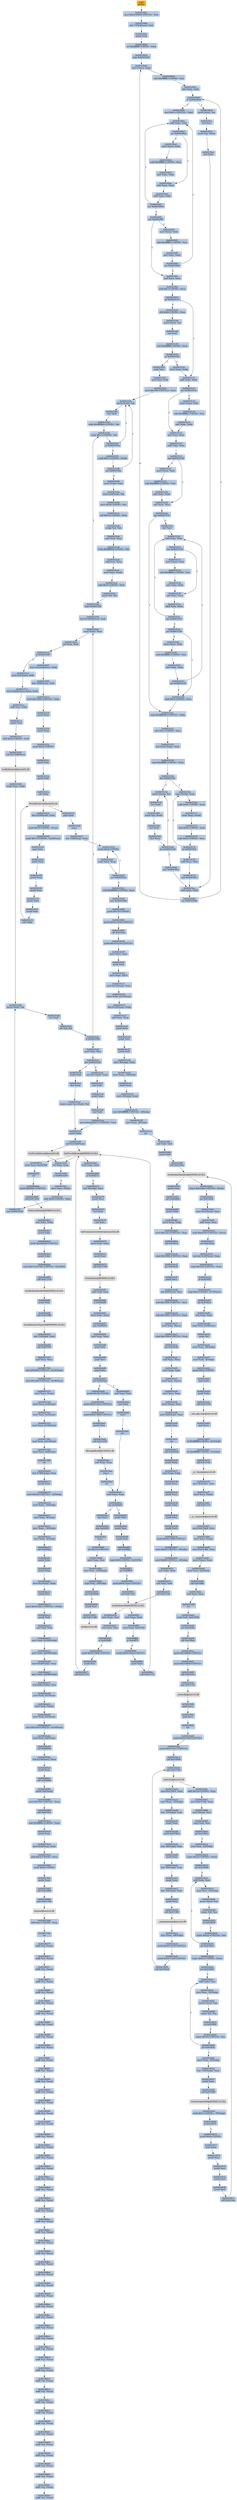 digraph G {
node[shape=rectangle,style=filled,fillcolor=lightsteelblue,color=lightsteelblue]
bgcolor="transparent"
a0x0041f0b0pusha_[label="start\npusha ",fillcolor="orange",color="lightgrey"];
a0x0041f0b1movl_0x414000UINT32_esi[label="0x0041f0b1\nmovl $0x414000<UINT32>, %esi"];
a0x0041f0b6leal__77824esi__edi[label="0x0041f0b6\nleal -77824(%esi), %edi"];
a0x0041f0bcpushl_edi[label="0x0041f0bc\npushl %edi"];
a0x0041f0bdorl_0xffffffffUINT8_ebp[label="0x0041f0bd\norl $0xffffffff<UINT8>, %ebp"];
a0x0041f0c0jmp_0x0041f0d2[label="0x0041f0c0\njmp 0x0041f0d2"];
a0x0041f0d2movl_esi__ebx[label="0x0041f0d2\nmovl (%esi), %ebx"];
a0x0041f0d4subl_0xfffffffcUINT8_esi[label="0x0041f0d4\nsubl $0xfffffffc<UINT8>, %esi"];
a0x0041f0d7adcl_ebx_ebx[label="0x0041f0d7\nadcl %ebx, %ebx"];
a0x0041f0d9jb_0x0041f0c8[label="0x0041f0d9\njb 0x0041f0c8"];
a0x0041f0c8movb_esi__al[label="0x0041f0c8\nmovb (%esi), %al"];
a0x0041f0caincl_esi[label="0x0041f0ca\nincl %esi"];
a0x0041f0cbmovb_al_edi_[label="0x0041f0cb\nmovb %al, (%edi)"];
a0x0041f0cdincl_edi[label="0x0041f0cd\nincl %edi"];
a0x0041f0ceaddl_ebx_ebx[label="0x0041f0ce\naddl %ebx, %ebx"];
a0x0041f0d0jne_0x0041f0d9[label="0x0041f0d0\njne 0x0041f0d9"];
a0x0041f0dbmovl_0x1UINT32_eax[label="0x0041f0db\nmovl $0x1<UINT32>, %eax"];
a0x0041f0e0addl_ebx_ebx[label="0x0041f0e0\naddl %ebx, %ebx"];
a0x0041f0e2jne_0x0041f0eb[label="0x0041f0e2\njne 0x0041f0eb"];
a0x0041f0ebadcl_eax_eax[label="0x0041f0eb\nadcl %eax, %eax"];
a0x0041f0edaddl_ebx_ebx[label="0x0041f0ed\naddl %ebx, %ebx"];
a0x0041f0efjae_0x0041f0e0[label="0x0041f0ef\njae 0x0041f0e0"];
a0x0041f0f1jne_0x0041f0fc[label="0x0041f0f1\njne 0x0041f0fc"];
a0x0041f0fcxorl_ecx_ecx[label="0x0041f0fc\nxorl %ecx, %ecx"];
a0x0041f0fesubl_0x3UINT8_eax[label="0x0041f0fe\nsubl $0x3<UINT8>, %eax"];
a0x0041f101jb_0x0041f110[label="0x0041f101\njb 0x0041f110"];
a0x0041f110addl_ebx_ebx[label="0x0041f110\naddl %ebx, %ebx"];
a0x0041f112jne_0x0041f11b[label="0x0041f112\njne 0x0041f11b"];
a0x0041f11badcl_ecx_ecx[label="0x0041f11b\nadcl %ecx, %ecx"];
a0x0041f11daddl_ebx_ebx[label="0x0041f11d\naddl %ebx, %ebx"];
a0x0041f11fjne_0x0041f128[label="0x0041f11f\njne 0x0041f128"];
a0x0041f128adcl_ecx_ecx[label="0x0041f128\nadcl %ecx, %ecx"];
a0x0041f12ajne_0x0041f14c[label="0x0041f12a\njne 0x0041f14c"];
a0x0041f14ccmpl_0xfffff300UINT32_ebp[label="0x0041f14c\ncmpl $0xfffff300<UINT32>, %ebp"];
a0x0041f152adcl_0x1UINT8_ecx[label="0x0041f152\nadcl $0x1<UINT8>, %ecx"];
a0x0041f155leal_ediebp__edx[label="0x0041f155\nleal (%edi,%ebp), %edx"];
a0x0041f158cmpl_0xfffffffcUINT8_ebp[label="0x0041f158\ncmpl $0xfffffffc<UINT8>, %ebp"];
a0x0041f15bjbe_0x0041f16c[label="0x0041f15b\njbe 0x0041f16c"];
a0x0041f15dmovb_edx__al[label="0x0041f15d\nmovb (%edx), %al"];
a0x0041f15fincl_edx[label="0x0041f15f\nincl %edx"];
a0x0041f160movb_al_edi_[label="0x0041f160\nmovb %al, (%edi)"];
a0x0041f162incl_edi[label="0x0041f162\nincl %edi"];
a0x0041f163decl_ecx[label="0x0041f163\ndecl %ecx"];
a0x0041f164jne_0x0041f15d[label="0x0041f164\njne 0x0041f15d"];
a0x0041f166jmp_0x0041f0ce[label="0x0041f166\njmp 0x0041f0ce"];
a0x0041f103shll_0x8UINT8_eax[label="0x0041f103\nshll $0x8<UINT8>, %eax"];
a0x0041f106movb_esi__al[label="0x0041f106\nmovb (%esi), %al"];
a0x0041f108incl_esi[label="0x0041f108\nincl %esi"];
a0x0041f109xorl_0xffffffffUINT8_eax[label="0x0041f109\nxorl $0xffffffff<UINT8>, %eax"];
a0x0041f10cje_0x0041f182[label="0x0041f10c\nje 0x0041f182"];
a0x0041f10emovl_eax_ebp[label="0x0041f10e\nmovl %eax, %ebp"];
a0x0041f16cmovl_edx__eax[label="0x0041f16c\nmovl (%edx), %eax"];
a0x0041f16eaddl_0x4UINT8_edx[label="0x0041f16e\naddl $0x4<UINT8>, %edx"];
a0x0041f171movl_eax_edi_[label="0x0041f171\nmovl %eax, (%edi)"];
a0x0041f173addl_0x4UINT8_edi[label="0x0041f173\naddl $0x4<UINT8>, %edi"];
a0x0041f176subl_0x4UINT8_ecx[label="0x0041f176\nsubl $0x4<UINT8>, %ecx"];
a0x0041f179ja_0x0041f16c[label="0x0041f179\nja 0x0041f16c"];
a0x0041f17baddl_ecx_edi[label="0x0041f17b\naddl %ecx, %edi"];
a0x0041f17djmp_0x0041f0ce[label="0x0041f17d\njmp 0x0041f0ce"];
a0x0041f0e4movl_esi__ebx[label="0x0041f0e4\nmovl (%esi), %ebx"];
a0x0041f0e6subl_0xfffffffcUINT8_esi[label="0x0041f0e6\nsubl $0xfffffffc<UINT8>, %esi"];
a0x0041f0e9adcl_ebx_ebx[label="0x0041f0e9\nadcl %ebx, %ebx"];
a0x0041f0f3movl_esi__ebx[label="0x0041f0f3\nmovl (%esi), %ebx"];
a0x0041f0f5subl_0xfffffffcUINT8_esi[label="0x0041f0f5\nsubl $0xfffffffc<UINT8>, %esi"];
a0x0041f0f8adcl_ebx_ebx[label="0x0041f0f8\nadcl %ebx, %ebx"];
a0x0041f0fajae_0x0041f0e0[label="0x0041f0fa\njae 0x0041f0e0"];
a0x0041f121movl_esi__ebx[label="0x0041f121\nmovl (%esi), %ebx"];
a0x0041f123subl_0xfffffffcUINT8_esi[label="0x0041f123\nsubl $0xfffffffc<UINT8>, %esi"];
a0x0041f126adcl_ebx_ebx[label="0x0041f126\nadcl %ebx, %ebx"];
a0x0041f12cincl_ecx[label="0x0041f12c\nincl %ecx"];
a0x0041f12daddl_ebx_ebx[label="0x0041f12d\naddl %ebx, %ebx"];
a0x0041f12fjne_0x0041f138[label="0x0041f12f\njne 0x0041f138"];
a0x0041f138adcl_ecx_ecx[label="0x0041f138\nadcl %ecx, %ecx"];
a0x0041f13aaddl_ebx_ebx[label="0x0041f13a\naddl %ebx, %ebx"];
a0x0041f13cjae_0x0041f12d[label="0x0041f13c\njae 0x0041f12d"];
a0x0041f13ejne_0x0041f149[label="0x0041f13e\njne 0x0041f149"];
a0x0041f149addl_0x2UINT8_ecx[label="0x0041f149\naddl $0x2<UINT8>, %ecx"];
a0x0041f131movl_esi__ebx[label="0x0041f131\nmovl (%esi), %ebx"];
a0x0041f133subl_0xfffffffcUINT8_esi[label="0x0041f133\nsubl $0xfffffffc<UINT8>, %esi"];
a0x0041f136adcl_ebx_ebx[label="0x0041f136\nadcl %ebx, %ebx"];
a0x0041f114movl_esi__ebx[label="0x0041f114\nmovl (%esi), %ebx"];
a0x0041f116subl_0xfffffffcUINT8_esi[label="0x0041f116\nsubl $0xfffffffc<UINT8>, %esi"];
a0x0041f119adcl_ebx_ebx[label="0x0041f119\nadcl %ebx, %ebx"];
a0x0041f140movl_esi__ebx[label="0x0041f140\nmovl (%esi), %ebx"];
a0x0041f142subl_0xfffffffcUINT8_esi[label="0x0041f142\nsubl $0xfffffffc<UINT8>, %esi"];
a0x0041f145adcl_ebx_ebx[label="0x0041f145\nadcl %ebx, %ebx"];
a0x0041f147jae_0x0041f12d[label="0x0041f147\njae 0x0041f12d"];
a0x0041f182popl_esi[label="0x0041f182\npopl %esi"];
a0x0041f183movl_esi_edi[label="0x0041f183\nmovl %esi, %edi"];
a0x0041f185movl_0x749UINT32_ecx[label="0x0041f185\nmovl $0x749<UINT32>, %ecx"];
a0x0041f18amovb_edi__al[label="0x0041f18a\nmovb (%edi), %al"];
a0x0041f18cincl_edi[label="0x0041f18c\nincl %edi"];
a0x0041f18dsubb_0xffffffe8UINT8_al[label="0x0041f18d\nsubb $0xffffffe8<UINT8>, %al"];
a0x0041f18fcmpb_0x1UINT8_al[label="0x0041f18f\ncmpb $0x1<UINT8>, %al"];
a0x0041f191ja_0x0041f18a[label="0x0041f191\nja 0x0041f18a"];
a0x0041f193cmpb_0x7UINT8_edi_[label="0x0041f193\ncmpb $0x7<UINT8>, (%edi)"];
a0x0041f196jne_0x0041f18a[label="0x0041f196\njne 0x0041f18a"];
a0x0041f198movl_edi__eax[label="0x0041f198\nmovl (%edi), %eax"];
a0x0041f19amovb_0x4edi__bl[label="0x0041f19a\nmovb 0x4(%edi), %bl"];
a0x0041f19dshrw_0x8UINT8_ax[label="0x0041f19d\nshrw $0x8<UINT8>, %ax"];
a0x0041f1a1roll_0x10UINT8_eax[label="0x0041f1a1\nroll $0x10<UINT8>, %eax"];
a0x0041f1a4xchgb_al_ah[label="0x0041f1a4\nxchgb %al, %ah"];
a0x0041f1a6subl_edi_eax[label="0x0041f1a6\nsubl %edi, %eax"];
a0x0041f1a8subb_0xffffffe8UINT8_bl[label="0x0041f1a8\nsubb $0xffffffe8<UINT8>, %bl"];
a0x0041f1abaddl_esi_eax[label="0x0041f1ab\naddl %esi, %eax"];
a0x0041f1admovl_eax_edi_[label="0x0041f1ad\nmovl %eax, (%edi)"];
a0x0041f1afaddl_0x5UINT8_edi[label="0x0041f1af\naddl $0x5<UINT8>, %edi"];
a0x0041f1b2movb_bl_al[label="0x0041f1b2\nmovb %bl, %al"];
a0x0041f1b4loop_0x0041f18f[label="0x0041f1b4\nloop 0x0041f18f"];
a0x0041f1b6leal_0x1d000esi__edi[label="0x0041f1b6\nleal 0x1d000(%esi), %edi"];
a0x0041f1bcmovl_edi__eax[label="0x0041f1bc\nmovl (%edi), %eax"];
a0x0041f1beorl_eax_eax[label="0x0041f1be\norl %eax, %eax"];
a0x0041f1c0je_0x0041f207[label="0x0041f1c0\nje 0x0041f207"];
a0x0041f1c2movl_0x4edi__ebx[label="0x0041f1c2\nmovl 0x4(%edi), %ebx"];
a0x0041f1c5leal_0x20fdceaxesi__eax[label="0x0041f1c5\nleal 0x20fdc(%eax,%esi), %eax"];
a0x0041f1ccaddl_esi_ebx[label="0x0041f1cc\naddl %esi, %ebx"];
a0x0041f1cepushl_eax[label="0x0041f1ce\npushl %eax"];
a0x0041f1cfaddl_0x8UINT8_edi[label="0x0041f1cf\naddl $0x8<UINT8>, %edi"];
a0x0041f1d2call_0x210d8esi_[label="0x0041f1d2\ncall 0x210d8(%esi)"];
LoadLibraryA_kernel32_dll[label="LoadLibraryA@kernel32.dll",fillcolor="lightgrey",color="lightgrey"];
a0x0041f1d8xchgl_eax_ebp[label="0x0041f1d8\nxchgl %eax, %ebp"];
a0x0041f1d9movb_edi__al[label="0x0041f1d9\nmovb (%edi), %al"];
a0x0041f1dbincl_edi[label="0x0041f1db\nincl %edi"];
a0x0041f1dcorb_al_al[label="0x0041f1dc\norb %al, %al"];
a0x0041f1deje_0x0041f1bc[label="0x0041f1de\nje 0x0041f1bc"];
a0x0041f1e0movl_edi_ecx[label="0x0041f1e0\nmovl %edi, %ecx"];
a0x0041f1e2jns_0x0041f1eb[label="0x0041f1e2\njns 0x0041f1eb"];
a0x0041f1ebpushl_edi[label="0x0041f1eb\npushl %edi"];
a0x0041f1ecdecl_eax[label="0x0041f1ec\ndecl %eax"];
a0x0041f1edrepnz_scasb_es_edi__al[label="0x0041f1ed\nrepnz scasb %es:(%edi), %al"];
a0x0041f1efpushl_ebp[label="0x0041f1ef\npushl %ebp"];
a0x0041f1f0call_0x210e0esi_[label="0x0041f1f0\ncall 0x210e0(%esi)"];
GetProcAddress_kernel32_dll[label="GetProcAddress@kernel32.dll",fillcolor="lightgrey",color="lightgrey"];
a0x0041f1f6orl_eax_eax[label="0x0041f1f6\norl %eax, %eax"];
a0x0041f1f8je_0x0041f201[label="0x0041f1f8\nje 0x0041f201"];
a0x0041f1famovl_eax_ebx_[label="0x0041f1fa\nmovl %eax, (%ebx)"];
a0x0041f1fcaddl_0x4UINT8_ebx[label="0x0041f1fc\naddl $0x4<UINT8>, %ebx"];
a0x0041f1ffjmp_0x0041f1d9[label="0x0041f1ff\njmp 0x0041f1d9"];
GetProcAddress_KERNEL32_DLL[label="GetProcAddress@KERNEL32.DLL",fillcolor="lightgrey",color="lightgrey"];
a0x0041f1e4movzwl_edi__eax[label="0x0041f1e4\nmovzwl (%edi), %eax"];
a0x0041f1e7incl_edi[label="0x0041f1e7\nincl %edi"];
a0x0041f1e8pushl_eax[label="0x0041f1e8\npushl %eax"];
a0x0041f1e9incl_edi[label="0x0041f1e9\nincl %edi"];
a0x0041f1eamovl_0xaef24857UINT32_ecx[label="0x0041f1ea\nmovl $0xaef24857<UINT32>, %ecx"];
a0x0041f207movl_0x210e4esi__ebp[label="0x0041f207\nmovl 0x210e4(%esi), %ebp"];
a0x0041f20dleal__4096esi__edi[label="0x0041f20d\nleal -4096(%esi), %edi"];
a0x0041f213movl_0x1000UINT32_ebx[label="0x0041f213\nmovl $0x1000<UINT32>, %ebx"];
a0x0041f218pushl_eax[label="0x0041f218\npushl %eax"];
a0x0041f219pushl_esp[label="0x0041f219\npushl %esp"];
a0x0041f21apushl_0x4UINT8[label="0x0041f21a\npushl $0x4<UINT8>"];
a0x0041f21cpushl_ebx[label="0x0041f21c\npushl %ebx"];
a0x0041f21dpushl_edi[label="0x0041f21d\npushl %edi"];
a0x0041f21ecall_ebp[label="0x0041f21e\ncall %ebp"];
VirtualProtect_kernel32_dll[label="VirtualProtect@kernel32.dll",fillcolor="lightgrey",color="lightgrey"];
a0x0041f220leal_0x20fedi__eax[label="0x0041f220\nleal 0x20f(%edi), %eax"];
a0x0041f226andb_0x7fUINT8_eax_[label="0x0041f226\nandb $0x7f<UINT8>, (%eax)"];
a0x0041f229andb_0x7fUINT8_0x28eax_[label="0x0041f229\nandb $0x7f<UINT8>, 0x28(%eax)"];
a0x0041f22dpopl_eax[label="0x0041f22d\npopl %eax"];
a0x0041f22epushl_eax[label="0x0041f22e\npushl %eax"];
a0x0041f22fpushl_esp[label="0x0041f22f\npushl %esp"];
a0x0041f230pushl_eax[label="0x0041f230\npushl %eax"];
a0x0041f231pushl_ebx[label="0x0041f231\npushl %ebx"];
a0x0041f232pushl_edi[label="0x0041f232\npushl %edi"];
a0x0041f233call_ebp[label="0x0041f233\ncall %ebp"];
a0x0041f235popl_eax[label="0x0041f235\npopl %eax"];
a0x0041f236popa_[label="0x0041f236\npopa "];
a0x0041f237leal__128esp__eax[label="0x0041f237\nleal -128(%esp), %eax"];
a0x0041f23bpushl_0x0UINT8[label="0x0041f23b\npushl $0x0<UINT8>"];
a0x0041f23dcmpl_eax_esp[label="0x0041f23d\ncmpl %eax, %esp"];
a0x0041f23fjne_0x0041f23b[label="0x0041f23f\njne 0x0041f23b"];
a0x0041f241subl_0xffffff80UINT8_esp[label="0x0041f241\nsubl $0xffffff80<UINT8>, %esp"];
a0x0041f244jmp_0x004109f0[label="0x0041f244\njmp 0x004109f0"];
a0x004109f0pushl_0x70UINT8[label="0x004109f0\npushl $0x70<UINT8>"];
a0x004109f2pushl_0x411450UINT32[label="0x004109f2\npushl $0x411450<UINT32>"];
a0x004109f7call_0x410c04[label="0x004109f7\ncall 0x410c04"];
a0x00410c04pushl_0x410c54UINT32[label="0x00410c04\npushl $0x410c54<UINT32>"];
a0x00410c09movl_fs_0_eax[label="0x00410c09\nmovl %fs:0, %eax"];
a0x00410c0fpushl_eax[label="0x00410c0f\npushl %eax"];
a0x00410c10movl_esp_fs_0[label="0x00410c10\nmovl %esp, %fs:0"];
a0x00410c17movl_0x10esp__eax[label="0x00410c17\nmovl 0x10(%esp), %eax"];
a0x00410c1bmovl_ebp_0x10esp_[label="0x00410c1b\nmovl %ebp, 0x10(%esp)"];
a0x00410c1fleal_0x10esp__ebp[label="0x00410c1f\nleal 0x10(%esp), %ebp"];
a0x00410c23subl_eax_esp[label="0x00410c23\nsubl %eax, %esp"];
a0x00410c25pushl_ebx[label="0x00410c25\npushl %ebx"];
a0x00410c26pushl_esi[label="0x00410c26\npushl %esi"];
a0x00410c27pushl_edi[label="0x00410c27\npushl %edi"];
a0x00410c28movl__8ebp__eax[label="0x00410c28\nmovl -8(%ebp), %eax"];
a0x00410c2bmovl_esp__24ebp_[label="0x00410c2b\nmovl %esp, -24(%ebp)"];
a0x00410c2epushl_eax[label="0x00410c2e\npushl %eax"];
a0x00410c2fmovl__4ebp__eax[label="0x00410c2f\nmovl -4(%ebp), %eax"];
a0x00410c32movl_0xffffffffUINT32__4ebp_[label="0x00410c32\nmovl $0xffffffff<UINT32>, -4(%ebp)"];
a0x00410c39movl_eax__8ebp_[label="0x00410c39\nmovl %eax, -8(%ebp)"];
a0x00410c3cret[label="0x00410c3c\nret"];
a0x004109fcxorl_edi_edi[label="0x004109fc\nxorl %edi, %edi"];
a0x004109fepushl_edi[label="0x004109fe\npushl %edi"];
a0x004109ffcall_0x4110ac[label="0x004109ff\ncall 0x4110ac"];
GetModuleHandleA_KERNEL32_DLL[label="GetModuleHandleA@KERNEL32.DLL",fillcolor="lightgrey",color="lightgrey"];
a0x00410a05cmpw_0x5a4dUINT16_eax_[label="0x00410a05\ncmpw $0x5a4d<UINT16>, (%eax)"];
a0x00410a0ajne_0x410a2b[label="0x00410a0a\njne 0x410a2b"];
a0x00410a0cmovl_0x3ceax__ecx[label="0x00410a0c\nmovl 0x3c(%eax), %ecx"];
a0x00410a0faddl_eax_ecx[label="0x00410a0f\naddl %eax, %ecx"];
a0x00410a11cmpl_0x4550UINT32_ecx_[label="0x00410a11\ncmpl $0x4550<UINT32>, (%ecx)"];
a0x00410a17jne_0x410a2b[label="0x00410a17\njne 0x410a2b"];
a0x00410a19movzwl_0x18ecx__eax[label="0x00410a19\nmovzwl 0x18(%ecx), %eax"];
a0x00410a1dcmpl_0x10bUINT32_eax[label="0x00410a1d\ncmpl $0x10b<UINT32>, %eax"];
a0x00410a22je_0x410a43[label="0x00410a22\nje 0x410a43"];
a0x00410a43cmpl_0xeUINT8_0x74ecx_[label="0x00410a43\ncmpl $0xe<UINT8>, 0x74(%ecx)"];
a0x00410a47jbe_0x410a2b[label="0x00410a47\njbe 0x410a2b"];
a0x00410a49xorl_eax_eax[label="0x00410a49\nxorl %eax, %eax"];
a0x00410a4bcmpl_edi_0xe8ecx_[label="0x00410a4b\ncmpl %edi, 0xe8(%ecx)"];
a0x00410a51setne_al[label="0x00410a51\nsetne %al"];
a0x00410a54movl_eax__28ebp_[label="0x00410a54\nmovl %eax, -28(%ebp)"];
a0x00410a57movl_edi__4ebp_[label="0x00410a57\nmovl %edi, -4(%ebp)"];
a0x00410a5apushl_0x2UINT8[label="0x00410a5a\npushl $0x2<UINT8>"];
a0x00410a5cpopl_ebx[label="0x00410a5c\npopl %ebx"];
a0x00410a5dpushl_ebx[label="0x00410a5d\npushl %ebx"];
a0x00410a5ecall_0x411338[label="0x00410a5e\ncall 0x411338"];
a__set_app_type_msvcrt_dll[label="__set_app_type@msvcrt.dll",fillcolor="lightgrey",color="lightgrey"];
a0x00410a64popl_ecx[label="0x00410a64\npopl %ecx"];
a0x00410a65orl_0xffffffffUINT8_0x416e48[label="0x00410a65\norl $0xffffffff<UINT8>, 0x416e48"];
a0x00410a6corl_0xffffffffUINT8_0x416e4c[label="0x00410a6c\norl $0xffffffff<UINT8>, 0x416e4c"];
a0x00410a73call_0x41135c[label="0x00410a73\ncall 0x41135c"];
a__p__fmode_msvcrt_dll[label="__p__fmode@msvcrt.dll",fillcolor="lightgrey",color="lightgrey"];
a0x00410a79movl_0x4158cc_ecx[label="0x00410a79\nmovl 0x4158cc, %ecx"];
a0x00410a7fmovl_ecx_eax_[label="0x00410a7f\nmovl %ecx, (%eax)"];
a0x00410a81call_0x41137c[label="0x00410a81\ncall 0x41137c"];
a__p__commode_msvcrt_dll[label="__p__commode@msvcrt.dll",fillcolor="lightgrey",color="lightgrey"];
a0x00410a87movl_0x4158c8_ecx[label="0x00410a87\nmovl 0x4158c8, %ecx"];
a0x00410a8dmovl_ecx_eax_[label="0x00410a8d\nmovl %ecx, (%eax)"];
a0x00410a8fmovl_0x411384_eax[label="0x00410a8f\nmovl 0x411384, %eax"];
a0x00410a94movl_eax__eax[label="0x00410a94\nmovl (%eax), %eax"];
a0x00410a96movl_eax_0x416e44[label="0x00410a96\nmovl %eax, 0x416e44"];
a0x00410a9bcall_0x410bfe[label="0x00410a9b\ncall 0x410bfe"];
a0x00410bfexorl_eax_eax[label="0x00410bfe\nxorl %eax, %eax"];
a0x00410c00ret[label="0x00410c00\nret"];
a0x00410aa0cmpl_edi_0x415000[label="0x00410aa0\ncmpl %edi, 0x415000"];
a0x00410aa6jne_0x410ab4[label="0x00410aa6\njne 0x410ab4"];
a0x00410ab4call_0x410bec[label="0x00410ab4\ncall 0x410bec"];
a0x00410becpushl_0x30000UINT32[label="0x00410bec\npushl $0x30000<UINT32>"];
a0x00410bf1pushl_0x10000UINT32[label="0x00410bf1\npushl $0x10000<UINT32>"];
a0x00410bf6call_0x410c4e[label="0x00410bf6\ncall 0x410c4e"];
a0x00410c4ejmp_0x41133c[label="0x00410c4e\njmp 0x41133c"];
a_controlfp_msvcrt_dll[label="_controlfp@msvcrt.dll",fillcolor="lightgrey",color="lightgrey"];
a0x00410bfbpopl_ecx[label="0x00410bfb\npopl %ecx"];
a0x00410bfcpopl_ecx[label="0x00410bfc\npopl %ecx"];
a0x00410bfdret[label="0x00410bfd\nret"];
a0x00410ab9pushl_0x411420UINT32[label="0x00410ab9\npushl $0x411420<UINT32>"];
a0x00410abepushl_0x41141cUINT32[label="0x00410abe\npushl $0x41141c<UINT32>"];
a0x00410ac3call_0x410be6[label="0x00410ac3\ncall 0x410be6"];
a0x00410be6jmp_0x41138c[label="0x00410be6\njmp 0x41138c"];
a_initterm_msvcrt_dll[label="_initterm@msvcrt.dll",fillcolor="lightgrey",color="lightgrey"];
a0x00410ac8movl_0x4158c4_eax[label="0x00410ac8\nmovl 0x4158c4, %eax"];
a0x00410acdmovl_eax__32ebp_[label="0x00410acd\nmovl %eax, -32(%ebp)"];
a0x00410ad0leal__32ebp__eax[label="0x00410ad0\nleal -32(%ebp), %eax"];
a0x00410ad3pushl_eax[label="0x00410ad3\npushl %eax"];
a0x00410ad4pushl_0x4158c0[label="0x00410ad4\npushl 0x4158c0"];
a0x00410adaleal__36ebp__eax[label="0x00410ada\nleal -36(%ebp), %eax"];
a0x00410addpushl_eax[label="0x00410add\npushl %eax"];
a0x00410adeleal__40ebp__eax[label="0x00410ade\nleal -40(%ebp), %eax"];
a0x00410ae1pushl_eax[label="0x00410ae1\npushl %eax"];
a0x00410ae2leal__44ebp__eax[label="0x00410ae2\nleal -44(%ebp), %eax"];
a0x00410ae5pushl_eax[label="0x00410ae5\npushl %eax"];
a0x00410ae6call_0x411380[label="0x00410ae6\ncall 0x411380"];
a__wgetmainargs_msvcrt_dll[label="__wgetmainargs@msvcrt.dll",fillcolor="lightgrey",color="lightgrey"];
a0x00410aecmovl_eax__48ebp_[label="0x00410aec\nmovl %eax, -48(%ebp)"];
a0x00410aefpushl_0x411418UINT32[label="0x00410aef\npushl $0x411418<UINT32>"];
a0x00410af4pushl_0x4113e8UINT32[label="0x00410af4\npushl $0x4113e8<UINT32>"];
a0x00410af9call_0x410be6[label="0x00410af9\ncall 0x410be6"];
a0x00410afeaddl_0x24UINT8_esp[label="0x00410afe\naddl $0x24<UINT8>, %esp"];
a0x00410b01movl_0x411344_eax[label="0x00410b01\nmovl 0x411344, %eax"];
a0x00410b06movl_eax__esi[label="0x00410b06\nmovl (%eax), %esi"];
a0x00410b08cmpl_edi_esi[label="0x00410b08\ncmpl %edi, %esi"];
a0x00410b0ajne_0x410b1a[label="0x00410b0a\njne 0x410b1a"];
a0x00410b1amovl_esi__52ebp_[label="0x00410b1a\nmovl %esi, -52(%ebp)"];
a0x00410b1dcmpw_0x22UINT8_esi_[label="0x00410b1d\ncmpw $0x22<UINT8>, (%esi)"];
a0x00410b21jne_0x410b68[label="0x00410b21\njne 0x410b68"];
a0x00410b23addl_ebx_esi[label="0x00410b23\naddl %ebx, %esi"];
a0x00410b25movl_esi__52ebp_[label="0x00410b25\nmovl %esi, -52(%ebp)"];
a0x00410b28movw_esi__ax[label="0x00410b28\nmovw (%esi), %ax"];
a0x00410b2bcmpw_di_ax[label="0x00410b2b\ncmpw %di, %ax"];
a0x00410b2eje_0x410b36[label="0x00410b2e\nje 0x410b36"];
a0x00410b30cmpw_0x22UINT16_ax[label="0x00410b30\ncmpw $0x22<UINT16>, %ax"];
a0x00410b34jne_0x410b23[label="0x00410b34\njne 0x410b23"];
a0x00410b36cmpw_0x22UINT8_esi_[label="0x00410b36\ncmpw $0x22<UINT8>, (%esi)"];
a0x00410b3ajne_0x410b41[label="0x00410b3a\njne 0x410b41"];
a0x00410b3caddl_ebx_esi[label="0x00410b3c\naddl %ebx, %esi"];
a0x00410b3emovl_esi__52ebp_[label="0x00410b3e\nmovl %esi, -52(%ebp)"];
a0x00410b41movw_esi__ax[label="0x00410b41\nmovw (%esi), %ax"];
a0x00410b44cmpw_di_ax[label="0x00410b44\ncmpw %di, %ax"];
a0x00410b47je_0x410b4f[label="0x00410b47\nje 0x410b4f"];
a0x00410b49cmpw_0x20UINT16_ax[label="0x00410b49\ncmpw $0x20<UINT16>, %ax"];
a0x00410b4djbe_0x410b3c[label="0x00410b4d\njbe 0x410b3c"];
a0x00410b4fmovl_edi__76ebp_[label="0x00410b4f\nmovl %edi, -76(%ebp)"];
a0x00410b52leal__120ebp__eax[label="0x00410b52\nleal -120(%ebp), %eax"];
a0x00410b55pushl_eax[label="0x00410b55\npushl %eax"];
a0x00410b56call_0x411084[label="0x00410b56\ncall 0x411084"];
GetStartupInfoW_KERNEL32_DLL[label="GetStartupInfoW@KERNEL32.DLL",fillcolor="lightgrey",color="lightgrey"];
a0x00410b5ctestb_0x1UINT8__76ebp_[label="0x00410b5c\ntestb $0x1<UINT8>, -76(%ebp)"];
a0x00410b60je_0x410b75[label="0x00410b60\nje 0x410b75"];
a0x00410b75pushl_0xaUINT8[label="0x00410b75\npushl $0xa<UINT8>"];
a0x00410b77popl_eax[label="0x00410b77\npopl %eax"];
a0x00410b78pushl_eax[label="0x00410b78\npushl %eax"];
a0x00410b79pushl_esi[label="0x00410b79\npushl %esi"];
a0x00410b7apushl_edi[label="0x00410b7a\npushl %edi"];
a0x00410b7bpushl_edi[label="0x00410b7b\npushl %edi"];
a0x00410b7ccall_0x4110ac[label="0x00410b7c\ncall 0x4110ac"];
a0x00410b82pushl_eax[label="0x00410b82\npushl %eax"];
a0x00410b83call_0x40ddb6[label="0x00410b83\ncall 0x40ddb6"];
a0x0040ddb6pushl_ebp[label="0x0040ddb6\npushl %ebp"];
a0x0040ddb7movl_esp_ebp[label="0x0040ddb7\nmovl %esp, %ebp"];
a0x0040ddb9movl_0x12acUINT32_eax[label="0x0040ddb9\nmovl $0x12ac<UINT32>, %eax"];
a0x0040ddbecall_0x410cc0[label="0x0040ddbe\ncall 0x410cc0"];
a0x00410cc0cmpl_0x1000UINT32_eax[label="0x00410cc0\ncmpl $0x1000<UINT32>, %eax"];
a0x00410cc5jae_0x410cd5[label="0x00410cc5\njae 0x410cd5"];
a0x00410cd5pushl_ecx[label="0x00410cd5\npushl %ecx"];
a0x00410cd6leal_0x8esp__ecx[label="0x00410cd6\nleal 0x8(%esp), %ecx"];
a0x00410cdasubl_0x1000UINT32_ecx[label="0x00410cda\nsubl $0x1000<UINT32>, %ecx"];
a0x00410ce0subl_0x1000UINT32_eax[label="0x00410ce0\nsubl $0x1000<UINT32>, %eax"];
a0x00410ce5testl_eax_ecx_[label="0x00410ce5\ntestl %eax, (%ecx)"];
a0x00410ce7cmpl_0x1000UINT32_eax[label="0x00410ce7\ncmpl $0x1000<UINT32>, %eax"];
a0x00410cecjae_0x410cda[label="0x00410cec\njae 0x410cda"];
a0x00410ceesubl_eax_ecx[label="0x00410cee\nsubl %eax, %ecx"];
a0x00410cf0movl_esp_eax[label="0x00410cf0\nmovl %esp, %eax"];
a0x00410cf2testl_eax_ecx_[label="0x00410cf2\ntestl %eax, (%ecx)"];
a0x00410cf4movl_ecx_esp[label="0x00410cf4\nmovl %ecx, %esp"];
a0x00410cf6movl_eax__ecx[label="0x00410cf6\nmovl (%eax), %ecx"];
a0x00410cf8movl_0x4eax__eax[label="0x00410cf8\nmovl 0x4(%eax), %eax"];
a0x00410cfbpushl_eax[label="0x00410cfb\npushl %eax"];
a0x00410cfcret[label="0x00410cfc\nret"];
a0x0040ddc3call_0x402b36[label="0x0040ddc3\ncall 0x402b36"];
a0x00402b36pushl_ebp[label="0x00402b36\npushl %ebp"];
a0x00402b37movl_esp_ebp[label="0x00402b37\nmovl %esp, %ebp"];
a0x00402b39pushl_ecx[label="0x00402b39\npushl %ecx"];
a0x00402b3apushl_ecx[label="0x00402b3a\npushl %ecx"];
a0x00402b3bpushl_ebx[label="0x00402b3b\npushl %ebx"];
a0x00402b3cpushl_esi[label="0x00402b3c\npushl %esi"];
a0x00402b3dpushl_edi[label="0x00402b3d\npushl %edi"];
a0x00402b3epushl_0x4119b8UINT32[label="0x00402b3e\npushl $0x4119b8<UINT32>"];
a0x00402b43movl_0x8UINT32__8ebp_[label="0x00402b43\nmovl $0x8<UINT32>, -8(%ebp)"];
a0x00402b4amovl_0xffUINT32__4ebp_[label="0x00402b4a\nmovl $0xff<UINT32>, -4(%ebp)"];
a0x00402b51xorl_ebx_ebx[label="0x00402b51\nxorl %ebx, %ebx"];
a0x00402b53xorl_edi_edi[label="0x00402b53\nxorl %edi, %edi"];
a0x00402b55call_0x41110c[label="0x00402b55\ncall 0x41110c"];
LoadLibraryW_KERNEL32_DLL[label="LoadLibraryW@KERNEL32.DLL",fillcolor="lightgrey",color="lightgrey"];
a0x00402b5bmovl_eax_esi[label="0x00402b5b\nmovl %eax, %esi"];
a0x00402b5dtestl_esi_esi[label="0x00402b5d\ntestl %esi, %esi"];
a0x00402b5fje_0x402b89[label="0x00402b5f\nje 0x402b89"];
a0x00402b61pushl_0x4119d4UINT32[label="0x00402b61\npushl $0x4119d4<UINT32>"];
a0x00402b66pushl_esi[label="0x00402b66\npushl %esi"];
a0x00402b67call_0x411114[label="0x00402b67\ncall 0x411114"];
a0x00402b6dtestl_eax_eax[label="0x00402b6d\ntestl %eax, %eax"];
a0x00402b6fje_0x402b7a[label="0x00402b6f\nje 0x402b7a"];
a0x00402b71leal__8ebp__ecx[label="0x00402b71\nleal -8(%ebp), %ecx"];
a0x00402b74pushl_ecx[label="0x00402b74\npushl %ecx"];
a0x00402b75incl_edi[label="0x00402b75\nincl %edi"];
a0x00402b76call_eax[label="0x00402b76\ncall %eax"];
InitCommonControlsEx_comctl32_dll[label="InitCommonControlsEx@comctl32.dll",fillcolor="lightgrey",color="lightgrey"];
a0x00402b78movl_eax_ebx[label="0x00402b78\nmovl %eax, %ebx"];
a0x00402b7apushl_esi[label="0x00402b7a\npushl %esi"];
a0x00402b7bcall_0x411108[label="0x00402b7b\ncall 0x411108"];
FreeLibrary_KERNEL32_DLL[label="FreeLibrary@KERNEL32.DLL",fillcolor="lightgrey",color="lightgrey"];
a0x00402b81testl_edi_edi[label="0x00402b81\ntestl %edi, %edi"];
a0x00402b83je_0x402b89[label="0x00402b83\nje 0x402b89"];
a0x00402b85movl_ebx_eax[label="0x00402b85\nmovl %ebx, %eax"];
a0x00402b87jmp_0x402b92[label="0x00402b87\njmp 0x402b92"];
a0x00402b92testl_eax_eax[label="0x00402b92\ntestl %eax, %eax"];
a0x00402b94popl_edi[label="0x00402b94\npopl %edi"];
a0x00402b95popl_esi[label="0x00402b95\npopl %esi"];
a0x00402b96popl_ebx[label="0x00402b96\npopl %ebx"];
a0x00402b97jne_0x402bb0[label="0x00402b97\njne 0x402bb0"];
a0x00402b99pushl_0x30UINT8[label="0x00402b99\npushl $0x30<UINT8>"];
a0x00402bb0xorl_eax_eax[label="0x00402bb0\nxorl %eax, %eax"];
a0x00402bb2incl_eax[label="0x00402bb2\nincl %eax"];
a0x00402bb3leave_[label="0x00402bb3\nleave "];
a0x00402bb4ret[label="0x00402bb4\nret"];
a0x0040ddc8testl_eax_eax[label="0x0040ddc8\ntestl %eax, %eax"];
a0x0040ddcajne_0x40ddd2[label="0x0040ddca\njne 0x40ddd2"];
a0x0040ddd2pushl_ebx[label="0x0040ddd2\npushl %ebx"];
a0x0040ddd3pushl_esi[label="0x0040ddd3\npushl %esi"];
a0x0040ddd4pushl_edi[label="0x0040ddd4\npushl %edi"];
a0x0040ddd5call_0x40ff4b[label="0x0040ddd5\ncall 0x40ff4b"];
a0x0040ff4bcmpl_0x0UINT8_0x4167bc[label="0x0040ff4b\ncmpl $0x0<UINT8>, 0x4167bc"];
a0x0040ff52jne_0x40ff79[label="0x0040ff52\njne 0x40ff79"];
a0x0040ff54pushl_0x411aacUINT32[label="0x0040ff54\npushl $0x411aac<UINT32>"];
a0x0040ff59call_0x41110c[label="0x0040ff59\ncall 0x41110c"];
a0x0040ff5ftestl_eax_eax[label="0x0040ff5f\ntestl %eax, %eax"];
a0x0040ff61movl_eax_0x4167bc[label="0x0040ff61\nmovl %eax, 0x4167bc"];
a0x0040ff66je_0x40ff79[label="0x0040ff66\nje 0x40ff79"];
a0x0040ff68pushl_0x4132e8UINT32[label="0x0040ff68\npushl $0x4132e8<UINT32>"];
a0x0040ff6dpushl_eax[label="0x0040ff6d\npushl %eax"];
a0x0040ff6ecall_0x411114[label="0x0040ff6e\ncall 0x411114"];
a0x0040ff74movl_eax_0x4167b8[label="0x0040ff74\nmovl %eax, 0x4167b8"];
a0x0040ff79ret[label="0x0040ff79\nret"];
a0x0040dddapushl_0x8001UINT32[label="0x0040ddda\npushl $0x8001<UINT32>"];
a0x0040dddfcall_0x4110c0[label="0x0040dddf\ncall 0x4110c0"];
SetErrorMode_KERNEL32_DLL[label="SetErrorMode@KERNEL32.DLL",fillcolor="lightgrey",color="lightgrey"];
a0x0040dde5xorl_ebx_ebx[label="0x0040dde5\nxorl %ebx, %ebx"];
a0x0040dde7pushl_ebx[label="0x0040dde7\npushl %ebx"];
a0x0040dde8pushl_0x40fc94UINT32[label="0x0040dde8\npushl $0x40fc94<UINT32>"];
a0x0040ddedpushl_ebx[label="0x0040dded\npushl %ebx"];
a0x0040ddeemovl_0x11223344UINT32_0x416050[label="0x0040ddee\nmovl $0x11223344<UINT32>, 0x416050"];
a0x0040ddf8call_0x411118[label="0x0040ddf8\ncall 0x411118"];
GetModuleHandleW_KERNEL32_DLL[label="GetModuleHandleW@KERNEL32.DLL",fillcolor="lightgrey",color="lightgrey"];
a0x0040ddfepushl_eax[label="0x0040ddfe\npushl %eax"];
a0x0040ddffcall_0x411088[label="0x0040ddff\ncall 0x411088"];
EnumResourceTypesW_KERNEL32_DLL[label="EnumResourceTypesW@KERNEL32.DLL",fillcolor="lightgrey",color="lightgrey"];
a0x0040de05leal__52ebp__eax[label="0x0040de05\nleal -52(%ebp), %eax"];
a0x0040de08call_0x407547[label="0x0040de08\ncall 0x407547"];
a0x00407547xorl_ecx_ecx[label="0x00407547\nxorl %ecx, %ecx"];
a0x00407549movl_0x400UINT32_0x14eax_[label="0x00407549\nmovl $0x400<UINT32>, 0x14(%eax)"];
a0x00407550movl_0x100UINT32_0x18eax_[label="0x00407550\nmovl $0x100<UINT32>, 0x18(%eax)"];
a0x00407557movl_ecx_eax_[label="0x00407557\nmovl %ecx, (%eax)"];
a0x00407559movl_ecx_0x4eax_[label="0x00407559\nmovl %ecx, 0x4(%eax)"];
a0x0040755cmovl_ecx_0xceax_[label="0x0040755c\nmovl %ecx, 0xc(%eax)"];
a0x0040755fmovl_ecx_0x10eax_[label="0x0040755f\nmovl %ecx, 0x10(%eax)"];
a0x00407562movl_ecx_0x1ceax_[label="0x00407562\nmovl %ecx, 0x1c(%eax)"];
a0x00407565movl_ecx_0x8eax_[label="0x00407565\nmovl %ecx, 0x8(%eax)"];
a0x00407568ret[label="0x00407568\nret"];
a0x0040de0dleal__4780ebp__eax[label="0x0040de0d\nleal -4780(%ebp), %eax"];
a0x0040de13pushl_eax[label="0x0040de13\npushl %eax"];
a0x0040de14movl_0x20UINT32__12ebp_[label="0x0040de14\nmovl $0x20<UINT32>, -12(%ebp)"];
a0x0040de1bmovl_ebx__20ebp_[label="0x0040de1b\nmovl %ebx, -20(%ebp)"];
a0x0040de1emovl_ebx__8ebp_[label="0x0040de1e\nmovl %ebx, -8(%ebp)"];
a0x0040de21movl_ebx__16ebp_[label="0x0040de21\nmovl %ebx, -16(%ebp)"];
a0x0040de24movl_ebx__4ebp_[label="0x0040de24\nmovl %ebx, -4(%ebp)"];
a0x0040de27call_0x40da0c[label="0x0040de27\ncall 0x40da0c"];
a0x0040da0cpushl_ebx[label="0x0040da0c\npushl %ebx"];
a0x0040da0dpushl_ebp[label="0x0040da0d\npushl %ebp"];
a0x0040da0emovl_0xcesp__ebp[label="0x0040da0e\nmovl 0xc(%esp), %ebp"];
a0x0040da12pushl_esi[label="0x0040da12\npushl %esi"];
a0x0040da13movl_0x412decUINT32_ebp_[label="0x0040da13\nmovl $0x412dec<UINT32>, (%ebp)"];
a0x0040da1apushl_edi[label="0x0040da1a\npushl %edi"];
a0x0040da1bxorl_edi_edi[label="0x0040da1b\nxorl %edi, %edi"];
a0x0040da1dmovl_edi_0x240ebp_[label="0x0040da1d\nmovl %edi, 0x240(%ebp)"];
a0x0040da23movl_edi_0x690ebp_[label="0x0040da23\nmovl %edi, 0x690(%ebp)"];
a0x0040da29leal_0x6a8ebp__eax[label="0x0040da29\nleal 0x6a8(%ebp), %eax"];
a0x0040da2fmovl_edi_0x698ebp_[label="0x0040da2f\nmovl %edi, 0x698(%ebp)"];
a0x0040da35leal_0x6bcebp__esi[label="0x0040da35\nleal 0x6bc(%ebp), %esi"];
a0x0040da3bmovl_edi_0xceax_[label="0x0040da3b\nmovl %edi, 0xc(%eax)"];
a0x0040da3emovl_edi_eax_[label="0x0040da3e\nmovl %edi, (%eax)"];
a0x0040da40movl_edi_0x4eax_[label="0x0040da40\nmovl %edi, 0x4(%eax)"];
a0x0040da43movl_0x100UINT32_0x10eax_[label="0x0040da43\nmovl $0x100<UINT32>, 0x10(%eax)"];
a0x0040da4amovl_edi_0x8eax_[label="0x0040da4a\nmovl %edi, 0x8(%eax)"];
a0x0040da4dcall_0x40499a[label="0x0040da4d\ncall 0x40499a"];
a0x0040499aleal_0x190esi__eax[label="0x0040499a\nleal 0x190(%esi), %eax"];
a0x004049a0pushl_eax[label="0x004049a0\npushl %eax"];
a0x004049a1call_0x404984[label="0x004049a1\ncall 0x404984"];
a0x00404984pushl_0x4esp_[label="0x00404984\npushl 0x4(%esp)"];
a0x00404988movl_0x7b4UINT32_eax[label="0x00404988\nmovl $0x7b4<UINT32>, %eax"];
a0x0040498dcall_0x4070c5[label="0x0040498d\ncall 0x4070c5"];
a0x004070c5addl_0xfffffffcUINT8_eax[label="0x004070c5\naddl $0xfffffffc<UINT8>, %eax"];
a0x004070c8pushl_eax[label="0x004070c8\npushl %eax"];
a0x004070c9movl_0x8esp__eax[label="0x004070c9\nmovl 0x8(%esp), %eax"];
a0x004070cdaddl_0x4UINT8_eax[label="0x004070cd\naddl $0x4<UINT8>, %eax"];
a0x004070d0pushl_0x0UINT8[label="0x004070d0\npushl $0x0<UINT8>"];
a0x004070d2pushl_eax[label="0x004070d2\npushl %eax"];
a0x004070d3call_0x410966[label="0x004070d3\ncall 0x410966"];
a0x00410966jmp_0x4113d4[label="0x00410966\njmp 0x4113d4"];
memset_msvcrt_dll[label="memset@msvcrt.dll",fillcolor="lightgrey",color="lightgrey"];
a0x004070d8addl_0xcUINT8_esp[label="0x004070d8\naddl $0xc<UINT8>, %esp"];
a0x004070dbret[label="0x004070db\nret"];
a0x0018f478addb_al_eax_[label="0x0018f478\naddb %al, (%eax)"];
a0x0018f47aaddb_al_eax_[label="0x0018f47a\naddb %al, (%eax)"];
a0x0018f47caddb_al_eax_[label="0x0018f47c\naddb %al, (%eax)"];
a0x0018f47eaddb_al_eax_[label="0x0018f47e\naddb %al, (%eax)"];
a0x0018f480addb_al_eax_[label="0x0018f480\naddb %al, (%eax)"];
a0x0018f482addb_al_eax_[label="0x0018f482\naddb %al, (%eax)"];
a0x0018f484addb_al_eax_[label="0x0018f484\naddb %al, (%eax)"];
a0x0018f486addb_al_eax_[label="0x0018f486\naddb %al, (%eax)"];
a0x0018f488addb_al_eax_[label="0x0018f488\naddb %al, (%eax)"];
a0x0018f48aaddb_al_eax_[label="0x0018f48a\naddb %al, (%eax)"];
a0x0018f48caddb_al_eax_[label="0x0018f48c\naddb %al, (%eax)"];
a0x0018f48eaddb_al_eax_[label="0x0018f48e\naddb %al, (%eax)"];
a0x0018f490addb_al_eax_[label="0x0018f490\naddb %al, (%eax)"];
a0x0018f492addb_al_eax_[label="0x0018f492\naddb %al, (%eax)"];
a0x0018f494addb_al_eax_[label="0x0018f494\naddb %al, (%eax)"];
a0x0018f496addb_al_eax_[label="0x0018f496\naddb %al, (%eax)"];
a0x0018f498addb_al_eax_[label="0x0018f498\naddb %al, (%eax)"];
a0x0018f49aaddb_al_eax_[label="0x0018f49a\naddb %al, (%eax)"];
a0x0018f49caddb_al_eax_[label="0x0018f49c\naddb %al, (%eax)"];
a0x0018f49eaddb_al_eax_[label="0x0018f49e\naddb %al, (%eax)"];
a0x0018f4a0addb_al_eax_[label="0x0018f4a0\naddb %al, (%eax)"];
a0x0018f4a2addb_al_eax_[label="0x0018f4a2\naddb %al, (%eax)"];
a0x0018f4a4addb_al_eax_[label="0x0018f4a4\naddb %al, (%eax)"];
a0x0018f4a6addb_al_eax_[label="0x0018f4a6\naddb %al, (%eax)"];
a0x0018f4a8addb_al_eax_[label="0x0018f4a8\naddb %al, (%eax)"];
a0x0018f4aaaddb_al_eax_[label="0x0018f4aa\naddb %al, (%eax)"];
a0x0018f4acaddb_al_eax_[label="0x0018f4ac\naddb %al, (%eax)"];
a0x0018f4aeaddb_al_eax_[label="0x0018f4ae\naddb %al, (%eax)"];
a0x0018f4b0addb_al_eax_[label="0x0018f4b0\naddb %al, (%eax)"];
a0x0018f4b2addb_al_eax_[label="0x0018f4b2\naddb %al, (%eax)"];
a0x0018f4b4addb_al_eax_[label="0x0018f4b4\naddb %al, (%eax)"];
a0x0018f4b6addb_al_eax_[label="0x0018f4b6\naddb %al, (%eax)"];
a0x0018f4b8addb_al_eax_[label="0x0018f4b8\naddb %al, (%eax)"];
a0x0018f4baaddb_al_eax_[label="0x0018f4ba\naddb %al, (%eax)"];
a0x0018f4bcaddb_al_eax_[label="0x0018f4bc\naddb %al, (%eax)"];
a0x0018f4beaddb_al_eax_[label="0x0018f4be\naddb %al, (%eax)"];
a0x0018f4c0addb_al_eax_[label="0x0018f4c0\naddb %al, (%eax)"];
a0x0018f4c2addb_al_eax_[label="0x0018f4c2\naddb %al, (%eax)"];
a0x0018f4c4addb_al_eax_[label="0x0018f4c4\naddb %al, (%eax)"];
a0x0018f4c6addb_al_eax_[label="0x0018f4c6\naddb %al, (%eax)"];
a0x0018f4c8addb_al_eax_[label="0x0018f4c8\naddb %al, (%eax)"];
a0x0018f4caaddb_al_eax_[label="0x0018f4ca\naddb %al, (%eax)"];
a0x0018f4ccaddb_al_eax_[label="0x0018f4cc\naddb %al, (%eax)"];
a0x0018f4ceaddb_al_eax_[label="0x0018f4ce\naddb %al, (%eax)"];
a0x0018f4d0addb_al_eax_[label="0x0018f4d0\naddb %al, (%eax)"];
a0x0018f4d2addb_al_eax_[label="0x0018f4d2\naddb %al, (%eax)"];
a0x0018f4d4addb_al_eax_[label="0x0018f4d4\naddb %al, (%eax)"];
a0x0018f4d6addb_al_eax_[label="0x0018f4d6\naddb %al, (%eax)"];
a0x0018f4d8addb_al_eax_[label="0x0018f4d8\naddb %al, (%eax)"];
a0x0018f4daaddb_al_eax_[label="0x0018f4da\naddb %al, (%eax)"];
a0x0018f4dcaddb_al_eax_[label="0x0018f4dc\naddb %al, (%eax)"];
a0x0018f4deaddb_al_eax_[label="0x0018f4de\naddb %al, (%eax)"];
a0x00402b9bpushl_0x4119ecUINT32[label="0x00402b9b\npushl $0x4119ec<UINT32>"];
a0x00402ba0pushl_0x4119f8UINT32[label="0x00402ba0\npushl $0x4119f8<UINT32>"];
a0x00402ba5pushl_eax[label="0x00402ba5\npushl %eax"];
a0x00402ba6call_0x411234[label="0x00402ba6\ncall 0x411234"];
MessageBoxW_USER32_dll[label="MessageBoxW@USER32.dll",fillcolor="lightgrey",color="lightgrey"];
a0x00402bacxorl_eax_eax[label="0x00402bac\nxorl %eax, %eax"];
a0x00402baeleave_[label="0x00402bae\nleave "];
a0x00402bafret[label="0x00402baf\nret"];
a0x0040ddccincl_eax[label="0x0040ddcc\nincl %eax"];
a0x0040ddcdjmp_0x40dfcf[label="0x0040ddcd\njmp 0x40dfcf"];
a0x0040dfcfleave_[label="0x0040dfcf\nleave "];
a0x0040dfd0ret_0x10UINT16[label="0x0040dfd0\nret $0x10<UINT16>"];
a0x00410b88movl_eax_esi[label="0x00410b88\nmovl %eax, %esi"];
a0x00410b8amovl_esi__124ebp_[label="0x00410b8a\nmovl %esi, -124(%ebp)"];
a0x00410b8dcmpl_edi__28ebp_[label="0x00410b8d\ncmpl %edi, -28(%ebp)"];
a0x00410b90jne_0x410b99[label="0x00410b90\njne 0x410b99"];
a0x00410b92pushl_esi[label="0x00410b92\npushl %esi"];
a0x00410b93call_0x411348[label="0x00410b93\ncall 0x411348"];
exit_msvcrt_dll[label="exit@msvcrt.dll",fillcolor="lightgrey",color="lightgrey"];
a0x0041f0b0pusha_ -> a0x0041f0b1movl_0x414000UINT32_esi [color="#000000"];
a0x0041f0b1movl_0x414000UINT32_esi -> a0x0041f0b6leal__77824esi__edi [color="#000000"];
a0x0041f0b6leal__77824esi__edi -> a0x0041f0bcpushl_edi [color="#000000"];
a0x0041f0bcpushl_edi -> a0x0041f0bdorl_0xffffffffUINT8_ebp [color="#000000"];
a0x0041f0bdorl_0xffffffffUINT8_ebp -> a0x0041f0c0jmp_0x0041f0d2 [color="#000000"];
a0x0041f0c0jmp_0x0041f0d2 -> a0x0041f0d2movl_esi__ebx [color="#000000"];
a0x0041f0d2movl_esi__ebx -> a0x0041f0d4subl_0xfffffffcUINT8_esi [color="#000000"];
a0x0041f0d4subl_0xfffffffcUINT8_esi -> a0x0041f0d7adcl_ebx_ebx [color="#000000"];
a0x0041f0d7adcl_ebx_ebx -> a0x0041f0d9jb_0x0041f0c8 [color="#000000"];
a0x0041f0d9jb_0x0041f0c8 -> a0x0041f0c8movb_esi__al [color="#000000",label="T"];
a0x0041f0c8movb_esi__al -> a0x0041f0caincl_esi [color="#000000"];
a0x0041f0caincl_esi -> a0x0041f0cbmovb_al_edi_ [color="#000000"];
a0x0041f0cbmovb_al_edi_ -> a0x0041f0cdincl_edi [color="#000000"];
a0x0041f0cdincl_edi -> a0x0041f0ceaddl_ebx_ebx [color="#000000"];
a0x0041f0ceaddl_ebx_ebx -> a0x0041f0d0jne_0x0041f0d9 [color="#000000"];
a0x0041f0d0jne_0x0041f0d9 -> a0x0041f0d9jb_0x0041f0c8 [color="#000000",label="T"];
a0x0041f0d9jb_0x0041f0c8 -> a0x0041f0dbmovl_0x1UINT32_eax [color="#000000",label="F"];
a0x0041f0dbmovl_0x1UINT32_eax -> a0x0041f0e0addl_ebx_ebx [color="#000000"];
a0x0041f0e0addl_ebx_ebx -> a0x0041f0e2jne_0x0041f0eb [color="#000000"];
a0x0041f0e2jne_0x0041f0eb -> a0x0041f0ebadcl_eax_eax [color="#000000",label="T"];
a0x0041f0ebadcl_eax_eax -> a0x0041f0edaddl_ebx_ebx [color="#000000"];
a0x0041f0edaddl_ebx_ebx -> a0x0041f0efjae_0x0041f0e0 [color="#000000"];
a0x0041f0efjae_0x0041f0e0 -> a0x0041f0f1jne_0x0041f0fc [color="#000000",label="F"];
a0x0041f0f1jne_0x0041f0fc -> a0x0041f0fcxorl_ecx_ecx [color="#000000",label="T"];
a0x0041f0fcxorl_ecx_ecx -> a0x0041f0fesubl_0x3UINT8_eax [color="#000000"];
a0x0041f0fesubl_0x3UINT8_eax -> a0x0041f101jb_0x0041f110 [color="#000000"];
a0x0041f101jb_0x0041f110 -> a0x0041f110addl_ebx_ebx [color="#000000",label="T"];
a0x0041f110addl_ebx_ebx -> a0x0041f112jne_0x0041f11b [color="#000000"];
a0x0041f112jne_0x0041f11b -> a0x0041f11badcl_ecx_ecx [color="#000000",label="T"];
a0x0041f11badcl_ecx_ecx -> a0x0041f11daddl_ebx_ebx [color="#000000"];
a0x0041f11daddl_ebx_ebx -> a0x0041f11fjne_0x0041f128 [color="#000000"];
a0x0041f11fjne_0x0041f128 -> a0x0041f128adcl_ecx_ecx [color="#000000",label="T"];
a0x0041f128adcl_ecx_ecx -> a0x0041f12ajne_0x0041f14c [color="#000000"];
a0x0041f12ajne_0x0041f14c -> a0x0041f14ccmpl_0xfffff300UINT32_ebp [color="#000000",label="T"];
a0x0041f14ccmpl_0xfffff300UINT32_ebp -> a0x0041f152adcl_0x1UINT8_ecx [color="#000000"];
a0x0041f152adcl_0x1UINT8_ecx -> a0x0041f155leal_ediebp__edx [color="#000000"];
a0x0041f155leal_ediebp__edx -> a0x0041f158cmpl_0xfffffffcUINT8_ebp [color="#000000"];
a0x0041f158cmpl_0xfffffffcUINT8_ebp -> a0x0041f15bjbe_0x0041f16c [color="#000000"];
a0x0041f15bjbe_0x0041f16c -> a0x0041f15dmovb_edx__al [color="#000000",label="F"];
a0x0041f15dmovb_edx__al -> a0x0041f15fincl_edx [color="#000000"];
a0x0041f15fincl_edx -> a0x0041f160movb_al_edi_ [color="#000000"];
a0x0041f160movb_al_edi_ -> a0x0041f162incl_edi [color="#000000"];
a0x0041f162incl_edi -> a0x0041f163decl_ecx [color="#000000"];
a0x0041f163decl_ecx -> a0x0041f164jne_0x0041f15d [color="#000000"];
a0x0041f164jne_0x0041f15d -> a0x0041f15dmovb_edx__al [color="#000000",label="T"];
a0x0041f164jne_0x0041f15d -> a0x0041f166jmp_0x0041f0ce [color="#000000",label="F"];
a0x0041f166jmp_0x0041f0ce -> a0x0041f0ceaddl_ebx_ebx [color="#000000"];
a0x0041f0d0jne_0x0041f0d9 -> a0x0041f0d2movl_esi__ebx [color="#000000",label="F"];
a0x0041f101jb_0x0041f110 -> a0x0041f103shll_0x8UINT8_eax [color="#000000",label="F"];
a0x0041f103shll_0x8UINT8_eax -> a0x0041f106movb_esi__al [color="#000000"];
a0x0041f106movb_esi__al -> a0x0041f108incl_esi [color="#000000"];
a0x0041f108incl_esi -> a0x0041f109xorl_0xffffffffUINT8_eax [color="#000000"];
a0x0041f109xorl_0xffffffffUINT8_eax -> a0x0041f10cje_0x0041f182 [color="#000000"];
a0x0041f10cje_0x0041f182 -> a0x0041f10emovl_eax_ebp [color="#000000",label="F"];
a0x0041f10emovl_eax_ebp -> a0x0041f110addl_ebx_ebx [color="#000000"];
a0x0041f15bjbe_0x0041f16c -> a0x0041f16cmovl_edx__eax [color="#000000",label="T"];
a0x0041f16cmovl_edx__eax -> a0x0041f16eaddl_0x4UINT8_edx [color="#000000"];
a0x0041f16eaddl_0x4UINT8_edx -> a0x0041f171movl_eax_edi_ [color="#000000"];
a0x0041f171movl_eax_edi_ -> a0x0041f173addl_0x4UINT8_edi [color="#000000"];
a0x0041f173addl_0x4UINT8_edi -> a0x0041f176subl_0x4UINT8_ecx [color="#000000"];
a0x0041f176subl_0x4UINT8_ecx -> a0x0041f179ja_0x0041f16c [color="#000000"];
a0x0041f179ja_0x0041f16c -> a0x0041f17baddl_ecx_edi [color="#000000",label="F"];
a0x0041f17baddl_ecx_edi -> a0x0041f17djmp_0x0041f0ce [color="#000000"];
a0x0041f17djmp_0x0041f0ce -> a0x0041f0ceaddl_ebx_ebx [color="#000000"];
a0x0041f0e2jne_0x0041f0eb -> a0x0041f0e4movl_esi__ebx [color="#000000",label="F"];
a0x0041f0e4movl_esi__ebx -> a0x0041f0e6subl_0xfffffffcUINT8_esi [color="#000000"];
a0x0041f0e6subl_0xfffffffcUINT8_esi -> a0x0041f0e9adcl_ebx_ebx [color="#000000"];
a0x0041f0e9adcl_ebx_ebx -> a0x0041f0ebadcl_eax_eax [color="#000000"];
a0x0041f0f1jne_0x0041f0fc -> a0x0041f0f3movl_esi__ebx [color="#000000",label="F"];
a0x0041f0f3movl_esi__ebx -> a0x0041f0f5subl_0xfffffffcUINT8_esi [color="#000000"];
a0x0041f0f5subl_0xfffffffcUINT8_esi -> a0x0041f0f8adcl_ebx_ebx [color="#000000"];
a0x0041f0f8adcl_ebx_ebx -> a0x0041f0fajae_0x0041f0e0 [color="#000000"];
a0x0041f0fajae_0x0041f0e0 -> a0x0041f0fcxorl_ecx_ecx [color="#000000",label="F"];
a0x0041f11fjne_0x0041f128 -> a0x0041f121movl_esi__ebx [color="#000000",label="F"];
a0x0041f121movl_esi__ebx -> a0x0041f123subl_0xfffffffcUINT8_esi [color="#000000"];
a0x0041f123subl_0xfffffffcUINT8_esi -> a0x0041f126adcl_ebx_ebx [color="#000000"];
a0x0041f126adcl_ebx_ebx -> a0x0041f128adcl_ecx_ecx [color="#000000"];
a0x0041f12ajne_0x0041f14c -> a0x0041f12cincl_ecx [color="#000000",label="F"];
a0x0041f12cincl_ecx -> a0x0041f12daddl_ebx_ebx [color="#000000"];
a0x0041f12daddl_ebx_ebx -> a0x0041f12fjne_0x0041f138 [color="#000000"];
a0x0041f12fjne_0x0041f138 -> a0x0041f138adcl_ecx_ecx [color="#000000",label="T"];
a0x0041f138adcl_ecx_ecx -> a0x0041f13aaddl_ebx_ebx [color="#000000"];
a0x0041f13aaddl_ebx_ebx -> a0x0041f13cjae_0x0041f12d [color="#000000"];
a0x0041f13cjae_0x0041f12d -> a0x0041f13ejne_0x0041f149 [color="#000000",label="F"];
a0x0041f13ejne_0x0041f149 -> a0x0041f149addl_0x2UINT8_ecx [color="#000000",label="T"];
a0x0041f149addl_0x2UINT8_ecx -> a0x0041f14ccmpl_0xfffff300UINT32_ebp [color="#000000"];
a0x0041f179ja_0x0041f16c -> a0x0041f16cmovl_edx__eax [color="#000000",label="T"];
a0x0041f12fjne_0x0041f138 -> a0x0041f131movl_esi__ebx [color="#000000",label="F"];
a0x0041f131movl_esi__ebx -> a0x0041f133subl_0xfffffffcUINT8_esi [color="#000000"];
a0x0041f133subl_0xfffffffcUINT8_esi -> a0x0041f136adcl_ebx_ebx [color="#000000"];
a0x0041f136adcl_ebx_ebx -> a0x0041f138adcl_ecx_ecx [color="#000000"];
a0x0041f13cjae_0x0041f12d -> a0x0041f12daddl_ebx_ebx [color="#000000",label="T"];
a0x0041f0efjae_0x0041f0e0 -> a0x0041f0e0addl_ebx_ebx [color="#000000",label="T"];
a0x0041f112jne_0x0041f11b -> a0x0041f114movl_esi__ebx [color="#000000",label="F"];
a0x0041f114movl_esi__ebx -> a0x0041f116subl_0xfffffffcUINT8_esi [color="#000000"];
a0x0041f116subl_0xfffffffcUINT8_esi -> a0x0041f119adcl_ebx_ebx [color="#000000"];
a0x0041f119adcl_ebx_ebx -> a0x0041f11badcl_ecx_ecx [color="#000000"];
a0x0041f13ejne_0x0041f149 -> a0x0041f140movl_esi__ebx [color="#000000",label="F"];
a0x0041f140movl_esi__ebx -> a0x0041f142subl_0xfffffffcUINT8_esi [color="#000000"];
a0x0041f142subl_0xfffffffcUINT8_esi -> a0x0041f145adcl_ebx_ebx [color="#000000"];
a0x0041f145adcl_ebx_ebx -> a0x0041f147jae_0x0041f12d [color="#000000"];
a0x0041f147jae_0x0041f12d -> a0x0041f149addl_0x2UINT8_ecx [color="#000000",label="F"];
a0x0041f0fajae_0x0041f0e0 -> a0x0041f0e0addl_ebx_ebx [color="#000000",label="T"];
a0x0041f147jae_0x0041f12d -> a0x0041f12daddl_ebx_ebx [color="#000000",label="T"];
a0x0041f10cje_0x0041f182 -> a0x0041f182popl_esi [color="#000000",label="T"];
a0x0041f182popl_esi -> a0x0041f183movl_esi_edi [color="#000000"];
a0x0041f183movl_esi_edi -> a0x0041f185movl_0x749UINT32_ecx [color="#000000"];
a0x0041f185movl_0x749UINT32_ecx -> a0x0041f18amovb_edi__al [color="#000000"];
a0x0041f18amovb_edi__al -> a0x0041f18cincl_edi [color="#000000"];
a0x0041f18cincl_edi -> a0x0041f18dsubb_0xffffffe8UINT8_al [color="#000000"];
a0x0041f18dsubb_0xffffffe8UINT8_al -> a0x0041f18fcmpb_0x1UINT8_al [color="#000000"];
a0x0041f18fcmpb_0x1UINT8_al -> a0x0041f191ja_0x0041f18a [color="#000000"];
a0x0041f191ja_0x0041f18a -> a0x0041f18amovb_edi__al [color="#000000",label="T"];
a0x0041f191ja_0x0041f18a -> a0x0041f193cmpb_0x7UINT8_edi_ [color="#000000",label="F"];
a0x0041f193cmpb_0x7UINT8_edi_ -> a0x0041f196jne_0x0041f18a [color="#000000"];
a0x0041f196jne_0x0041f18a -> a0x0041f198movl_edi__eax [color="#000000",label="F"];
a0x0041f198movl_edi__eax -> a0x0041f19amovb_0x4edi__bl [color="#000000"];
a0x0041f19amovb_0x4edi__bl -> a0x0041f19dshrw_0x8UINT8_ax [color="#000000"];
a0x0041f19dshrw_0x8UINT8_ax -> a0x0041f1a1roll_0x10UINT8_eax [color="#000000"];
a0x0041f1a1roll_0x10UINT8_eax -> a0x0041f1a4xchgb_al_ah [color="#000000"];
a0x0041f1a4xchgb_al_ah -> a0x0041f1a6subl_edi_eax [color="#000000"];
a0x0041f1a6subl_edi_eax -> a0x0041f1a8subb_0xffffffe8UINT8_bl [color="#000000"];
a0x0041f1a8subb_0xffffffe8UINT8_bl -> a0x0041f1abaddl_esi_eax [color="#000000"];
a0x0041f1abaddl_esi_eax -> a0x0041f1admovl_eax_edi_ [color="#000000"];
a0x0041f1admovl_eax_edi_ -> a0x0041f1afaddl_0x5UINT8_edi [color="#000000"];
a0x0041f1afaddl_0x5UINT8_edi -> a0x0041f1b2movb_bl_al [color="#000000"];
a0x0041f1b2movb_bl_al -> a0x0041f1b4loop_0x0041f18f [color="#000000"];
a0x0041f1b4loop_0x0041f18f -> a0x0041f18fcmpb_0x1UINT8_al [color="#000000",label="T"];
a0x0041f196jne_0x0041f18a -> a0x0041f18amovb_edi__al [color="#000000",label="T"];
a0x0041f1b4loop_0x0041f18f -> a0x0041f1b6leal_0x1d000esi__edi [color="#000000",label="F"];
a0x0041f1b6leal_0x1d000esi__edi -> a0x0041f1bcmovl_edi__eax [color="#000000"];
a0x0041f1bcmovl_edi__eax -> a0x0041f1beorl_eax_eax [color="#000000"];
a0x0041f1beorl_eax_eax -> a0x0041f1c0je_0x0041f207 [color="#000000"];
a0x0041f1c0je_0x0041f207 -> a0x0041f1c2movl_0x4edi__ebx [color="#000000",label="F"];
a0x0041f1c2movl_0x4edi__ebx -> a0x0041f1c5leal_0x20fdceaxesi__eax [color="#000000"];
a0x0041f1c5leal_0x20fdceaxesi__eax -> a0x0041f1ccaddl_esi_ebx [color="#000000"];
a0x0041f1ccaddl_esi_ebx -> a0x0041f1cepushl_eax [color="#000000"];
a0x0041f1cepushl_eax -> a0x0041f1cfaddl_0x8UINT8_edi [color="#000000"];
a0x0041f1cfaddl_0x8UINT8_edi -> a0x0041f1d2call_0x210d8esi_ [color="#000000"];
a0x0041f1d2call_0x210d8esi_ -> LoadLibraryA_kernel32_dll [color="#000000"];
LoadLibraryA_kernel32_dll -> a0x0041f1d8xchgl_eax_ebp [color="#000000"];
a0x0041f1d8xchgl_eax_ebp -> a0x0041f1d9movb_edi__al [color="#000000"];
a0x0041f1d9movb_edi__al -> a0x0041f1dbincl_edi [color="#000000"];
a0x0041f1dbincl_edi -> a0x0041f1dcorb_al_al [color="#000000"];
a0x0041f1dcorb_al_al -> a0x0041f1deje_0x0041f1bc [color="#000000"];
a0x0041f1deje_0x0041f1bc -> a0x0041f1e0movl_edi_ecx [color="#000000",label="F"];
a0x0041f1e0movl_edi_ecx -> a0x0041f1e2jns_0x0041f1eb [color="#000000"];
a0x0041f1e2jns_0x0041f1eb -> a0x0041f1ebpushl_edi [color="#000000",label="T"];
a0x0041f1ebpushl_edi -> a0x0041f1ecdecl_eax [color="#000000"];
a0x0041f1ecdecl_eax -> a0x0041f1edrepnz_scasb_es_edi__al [color="#000000"];
a0x0041f1edrepnz_scasb_es_edi__al -> a0x0041f1efpushl_ebp [color="#000000"];
a0x0041f1efpushl_ebp -> a0x0041f1f0call_0x210e0esi_ [color="#000000"];
a0x0041f1f0call_0x210e0esi_ -> GetProcAddress_kernel32_dll [color="#000000"];
GetProcAddress_kernel32_dll -> a0x0041f1f6orl_eax_eax [color="#000000"];
a0x0041f1f6orl_eax_eax -> a0x0041f1f8je_0x0041f201 [color="#000000"];
a0x0041f1f8je_0x0041f201 -> a0x0041f1famovl_eax_ebx_ [color="#000000",label="F"];
a0x0041f1famovl_eax_ebx_ -> a0x0041f1fcaddl_0x4UINT8_ebx [color="#000000"];
a0x0041f1fcaddl_0x4UINT8_ebx -> a0x0041f1ffjmp_0x0041f1d9 [color="#000000"];
a0x0041f1ffjmp_0x0041f1d9 -> a0x0041f1d9movb_edi__al [color="#000000"];
a0x0041f1f0call_0x210e0esi_ -> GetProcAddress_KERNEL32_DLL [color="#000000"];
GetProcAddress_KERNEL32_DLL -> a0x0041f1f6orl_eax_eax [color="#000000"];
a0x0041f1deje_0x0041f1bc -> a0x0041f1bcmovl_edi__eax [color="#000000",label="T"];
a0x0041f1e2jns_0x0041f1eb -> a0x0041f1e4movzwl_edi__eax [color="#000000",label="F"];
a0x0041f1e4movzwl_edi__eax -> a0x0041f1e7incl_edi [color="#000000"];
a0x0041f1e7incl_edi -> a0x0041f1e8pushl_eax [color="#000000"];
a0x0041f1e8pushl_eax -> a0x0041f1e9incl_edi [color="#000000"];
a0x0041f1e9incl_edi -> a0x0041f1eamovl_0xaef24857UINT32_ecx [color="#000000"];
a0x0041f1eamovl_0xaef24857UINT32_ecx -> a0x0041f1efpushl_ebp [color="#000000"];
a0x0041f1c0je_0x0041f207 -> a0x0041f207movl_0x210e4esi__ebp [color="#000000",label="T"];
a0x0041f207movl_0x210e4esi__ebp -> a0x0041f20dleal__4096esi__edi [color="#000000"];
a0x0041f20dleal__4096esi__edi -> a0x0041f213movl_0x1000UINT32_ebx [color="#000000"];
a0x0041f213movl_0x1000UINT32_ebx -> a0x0041f218pushl_eax [color="#000000"];
a0x0041f218pushl_eax -> a0x0041f219pushl_esp [color="#000000"];
a0x0041f219pushl_esp -> a0x0041f21apushl_0x4UINT8 [color="#000000"];
a0x0041f21apushl_0x4UINT8 -> a0x0041f21cpushl_ebx [color="#000000"];
a0x0041f21cpushl_ebx -> a0x0041f21dpushl_edi [color="#000000"];
a0x0041f21dpushl_edi -> a0x0041f21ecall_ebp [color="#000000"];
a0x0041f21ecall_ebp -> VirtualProtect_kernel32_dll [color="#000000"];
VirtualProtect_kernel32_dll -> a0x0041f220leal_0x20fedi__eax [color="#000000"];
a0x0041f220leal_0x20fedi__eax -> a0x0041f226andb_0x7fUINT8_eax_ [color="#000000"];
a0x0041f226andb_0x7fUINT8_eax_ -> a0x0041f229andb_0x7fUINT8_0x28eax_ [color="#000000"];
a0x0041f229andb_0x7fUINT8_0x28eax_ -> a0x0041f22dpopl_eax [color="#000000"];
a0x0041f22dpopl_eax -> a0x0041f22epushl_eax [color="#000000"];
a0x0041f22epushl_eax -> a0x0041f22fpushl_esp [color="#000000"];
a0x0041f22fpushl_esp -> a0x0041f230pushl_eax [color="#000000"];
a0x0041f230pushl_eax -> a0x0041f231pushl_ebx [color="#000000"];
a0x0041f231pushl_ebx -> a0x0041f232pushl_edi [color="#000000"];
a0x0041f232pushl_edi -> a0x0041f233call_ebp [color="#000000"];
a0x0041f233call_ebp -> VirtualProtect_kernel32_dll [color="#000000"];
VirtualProtect_kernel32_dll -> a0x0041f235popl_eax [color="#000000"];
a0x0041f235popl_eax -> a0x0041f236popa_ [color="#000000"];
a0x0041f236popa_ -> a0x0041f237leal__128esp__eax [color="#000000"];
a0x0041f237leal__128esp__eax -> a0x0041f23bpushl_0x0UINT8 [color="#000000"];
a0x0041f23bpushl_0x0UINT8 -> a0x0041f23dcmpl_eax_esp [color="#000000"];
a0x0041f23dcmpl_eax_esp -> a0x0041f23fjne_0x0041f23b [color="#000000"];
a0x0041f23fjne_0x0041f23b -> a0x0041f23bpushl_0x0UINT8 [color="#000000",label="T"];
a0x0041f23fjne_0x0041f23b -> a0x0041f241subl_0xffffff80UINT8_esp [color="#000000",label="F"];
a0x0041f241subl_0xffffff80UINT8_esp -> a0x0041f244jmp_0x004109f0 [color="#000000"];
a0x0041f244jmp_0x004109f0 -> a0x004109f0pushl_0x70UINT8 [color="#000000"];
a0x004109f0pushl_0x70UINT8 -> a0x004109f2pushl_0x411450UINT32 [color="#000000"];
a0x004109f2pushl_0x411450UINT32 -> a0x004109f7call_0x410c04 [color="#000000"];
a0x004109f7call_0x410c04 -> a0x00410c04pushl_0x410c54UINT32 [color="#000000"];
a0x00410c04pushl_0x410c54UINT32 -> a0x00410c09movl_fs_0_eax [color="#000000"];
a0x00410c09movl_fs_0_eax -> a0x00410c0fpushl_eax [color="#000000"];
a0x00410c0fpushl_eax -> a0x00410c10movl_esp_fs_0 [color="#000000"];
a0x00410c10movl_esp_fs_0 -> a0x00410c17movl_0x10esp__eax [color="#000000"];
a0x00410c17movl_0x10esp__eax -> a0x00410c1bmovl_ebp_0x10esp_ [color="#000000"];
a0x00410c1bmovl_ebp_0x10esp_ -> a0x00410c1fleal_0x10esp__ebp [color="#000000"];
a0x00410c1fleal_0x10esp__ebp -> a0x00410c23subl_eax_esp [color="#000000"];
a0x00410c23subl_eax_esp -> a0x00410c25pushl_ebx [color="#000000"];
a0x00410c25pushl_ebx -> a0x00410c26pushl_esi [color="#000000"];
a0x00410c26pushl_esi -> a0x00410c27pushl_edi [color="#000000"];
a0x00410c27pushl_edi -> a0x00410c28movl__8ebp__eax [color="#000000"];
a0x00410c28movl__8ebp__eax -> a0x00410c2bmovl_esp__24ebp_ [color="#000000"];
a0x00410c2bmovl_esp__24ebp_ -> a0x00410c2epushl_eax [color="#000000"];
a0x00410c2epushl_eax -> a0x00410c2fmovl__4ebp__eax [color="#000000"];
a0x00410c2fmovl__4ebp__eax -> a0x00410c32movl_0xffffffffUINT32__4ebp_ [color="#000000"];
a0x00410c32movl_0xffffffffUINT32__4ebp_ -> a0x00410c39movl_eax__8ebp_ [color="#000000"];
a0x00410c39movl_eax__8ebp_ -> a0x00410c3cret [color="#000000"];
a0x00410c3cret -> a0x004109fcxorl_edi_edi [color="#000000"];
a0x004109fcxorl_edi_edi -> a0x004109fepushl_edi [color="#000000"];
a0x004109fepushl_edi -> a0x004109ffcall_0x4110ac [color="#000000"];
a0x004109ffcall_0x4110ac -> GetModuleHandleA_KERNEL32_DLL [color="#000000"];
GetModuleHandleA_KERNEL32_DLL -> a0x00410a05cmpw_0x5a4dUINT16_eax_ [color="#000000"];
a0x00410a05cmpw_0x5a4dUINT16_eax_ -> a0x00410a0ajne_0x410a2b [color="#000000"];
a0x00410a0ajne_0x410a2b -> a0x00410a0cmovl_0x3ceax__ecx [color="#000000",label="F"];
a0x00410a0cmovl_0x3ceax__ecx -> a0x00410a0faddl_eax_ecx [color="#000000"];
a0x00410a0faddl_eax_ecx -> a0x00410a11cmpl_0x4550UINT32_ecx_ [color="#000000"];
a0x00410a11cmpl_0x4550UINT32_ecx_ -> a0x00410a17jne_0x410a2b [color="#000000"];
a0x00410a17jne_0x410a2b -> a0x00410a19movzwl_0x18ecx__eax [color="#000000",label="F"];
a0x00410a19movzwl_0x18ecx__eax -> a0x00410a1dcmpl_0x10bUINT32_eax [color="#000000"];
a0x00410a1dcmpl_0x10bUINT32_eax -> a0x00410a22je_0x410a43 [color="#000000"];
a0x00410a22je_0x410a43 -> a0x00410a43cmpl_0xeUINT8_0x74ecx_ [color="#000000",label="T"];
a0x00410a43cmpl_0xeUINT8_0x74ecx_ -> a0x00410a47jbe_0x410a2b [color="#000000"];
a0x00410a47jbe_0x410a2b -> a0x00410a49xorl_eax_eax [color="#000000",label="F"];
a0x00410a49xorl_eax_eax -> a0x00410a4bcmpl_edi_0xe8ecx_ [color="#000000"];
a0x00410a4bcmpl_edi_0xe8ecx_ -> a0x00410a51setne_al [color="#000000"];
a0x00410a51setne_al -> a0x00410a54movl_eax__28ebp_ [color="#000000"];
a0x00410a54movl_eax__28ebp_ -> a0x00410a57movl_edi__4ebp_ [color="#000000"];
a0x00410a57movl_edi__4ebp_ -> a0x00410a5apushl_0x2UINT8 [color="#000000"];
a0x00410a5apushl_0x2UINT8 -> a0x00410a5cpopl_ebx [color="#000000"];
a0x00410a5cpopl_ebx -> a0x00410a5dpushl_ebx [color="#000000"];
a0x00410a5dpushl_ebx -> a0x00410a5ecall_0x411338 [color="#000000"];
a0x00410a5ecall_0x411338 -> a__set_app_type_msvcrt_dll [color="#000000"];
a__set_app_type_msvcrt_dll -> a0x00410a64popl_ecx [color="#000000"];
a0x00410a64popl_ecx -> a0x00410a65orl_0xffffffffUINT8_0x416e48 [color="#000000"];
a0x00410a65orl_0xffffffffUINT8_0x416e48 -> a0x00410a6corl_0xffffffffUINT8_0x416e4c [color="#000000"];
a0x00410a6corl_0xffffffffUINT8_0x416e4c -> a0x00410a73call_0x41135c [color="#000000"];
a0x00410a73call_0x41135c -> a__p__fmode_msvcrt_dll [color="#000000"];
a__p__fmode_msvcrt_dll -> a0x00410a79movl_0x4158cc_ecx [color="#000000"];
a0x00410a79movl_0x4158cc_ecx -> a0x00410a7fmovl_ecx_eax_ [color="#000000"];
a0x00410a7fmovl_ecx_eax_ -> a0x00410a81call_0x41137c [color="#000000"];
a0x00410a81call_0x41137c -> a__p__commode_msvcrt_dll [color="#000000"];
a__p__commode_msvcrt_dll -> a0x00410a87movl_0x4158c8_ecx [color="#000000"];
a0x00410a87movl_0x4158c8_ecx -> a0x00410a8dmovl_ecx_eax_ [color="#000000"];
a0x00410a8dmovl_ecx_eax_ -> a0x00410a8fmovl_0x411384_eax [color="#000000"];
a0x00410a8fmovl_0x411384_eax -> a0x00410a94movl_eax__eax [color="#000000"];
a0x00410a94movl_eax__eax -> a0x00410a96movl_eax_0x416e44 [color="#000000"];
a0x00410a96movl_eax_0x416e44 -> a0x00410a9bcall_0x410bfe [color="#000000"];
a0x00410a9bcall_0x410bfe -> a0x00410bfexorl_eax_eax [color="#000000"];
a0x00410bfexorl_eax_eax -> a0x00410c00ret [color="#000000"];
a0x00410c00ret -> a0x00410aa0cmpl_edi_0x415000 [color="#000000"];
a0x00410aa0cmpl_edi_0x415000 -> a0x00410aa6jne_0x410ab4 [color="#000000"];
a0x00410aa6jne_0x410ab4 -> a0x00410ab4call_0x410bec [color="#000000",label="T"];
a0x00410ab4call_0x410bec -> a0x00410becpushl_0x30000UINT32 [color="#000000"];
a0x00410becpushl_0x30000UINT32 -> a0x00410bf1pushl_0x10000UINT32 [color="#000000"];
a0x00410bf1pushl_0x10000UINT32 -> a0x00410bf6call_0x410c4e [color="#000000"];
a0x00410bf6call_0x410c4e -> a0x00410c4ejmp_0x41133c [color="#000000"];
a0x00410c4ejmp_0x41133c -> a_controlfp_msvcrt_dll [color="#000000"];
a_controlfp_msvcrt_dll -> a0x00410bfbpopl_ecx [color="#000000"];
a0x00410bfbpopl_ecx -> a0x00410bfcpopl_ecx [color="#000000"];
a0x00410bfcpopl_ecx -> a0x00410bfdret [color="#000000"];
a0x00410bfdret -> a0x00410ab9pushl_0x411420UINT32 [color="#000000"];
a0x00410ab9pushl_0x411420UINT32 -> a0x00410abepushl_0x41141cUINT32 [color="#000000"];
a0x00410abepushl_0x41141cUINT32 -> a0x00410ac3call_0x410be6 [color="#000000"];
a0x00410ac3call_0x410be6 -> a0x00410be6jmp_0x41138c [color="#000000"];
a0x00410be6jmp_0x41138c -> a_initterm_msvcrt_dll [color="#000000"];
a_initterm_msvcrt_dll -> a0x00410ac8movl_0x4158c4_eax [color="#000000"];
a0x00410ac8movl_0x4158c4_eax -> a0x00410acdmovl_eax__32ebp_ [color="#000000"];
a0x00410acdmovl_eax__32ebp_ -> a0x00410ad0leal__32ebp__eax [color="#000000"];
a0x00410ad0leal__32ebp__eax -> a0x00410ad3pushl_eax [color="#000000"];
a0x00410ad3pushl_eax -> a0x00410ad4pushl_0x4158c0 [color="#000000"];
a0x00410ad4pushl_0x4158c0 -> a0x00410adaleal__36ebp__eax [color="#000000"];
a0x00410adaleal__36ebp__eax -> a0x00410addpushl_eax [color="#000000"];
a0x00410addpushl_eax -> a0x00410adeleal__40ebp__eax [color="#000000"];
a0x00410adeleal__40ebp__eax -> a0x00410ae1pushl_eax [color="#000000"];
a0x00410ae1pushl_eax -> a0x00410ae2leal__44ebp__eax [color="#000000"];
a0x00410ae2leal__44ebp__eax -> a0x00410ae5pushl_eax [color="#000000"];
a0x00410ae5pushl_eax -> a0x00410ae6call_0x411380 [color="#000000"];
a0x00410ae6call_0x411380 -> a__wgetmainargs_msvcrt_dll [color="#000000"];
a__wgetmainargs_msvcrt_dll -> a0x00410aecmovl_eax__48ebp_ [color="#000000"];
a0x00410aecmovl_eax__48ebp_ -> a0x00410aefpushl_0x411418UINT32 [color="#000000"];
a0x00410aefpushl_0x411418UINT32 -> a0x00410af4pushl_0x4113e8UINT32 [color="#000000"];
a0x00410af4pushl_0x4113e8UINT32 -> a0x00410af9call_0x410be6 [color="#000000"];
a0x00410af9call_0x410be6 -> a0x00410be6jmp_0x41138c [color="#000000"];
a_initterm_msvcrt_dll -> a0x00410afeaddl_0x24UINT8_esp [color="#000000"];
a0x00410afeaddl_0x24UINT8_esp -> a0x00410b01movl_0x411344_eax [color="#000000"];
a0x00410b01movl_0x411344_eax -> a0x00410b06movl_eax__esi [color="#000000"];
a0x00410b06movl_eax__esi -> a0x00410b08cmpl_edi_esi [color="#000000"];
a0x00410b08cmpl_edi_esi -> a0x00410b0ajne_0x410b1a [color="#000000"];
a0x00410b0ajne_0x410b1a -> a0x00410b1amovl_esi__52ebp_ [color="#000000",label="T"];
a0x00410b1amovl_esi__52ebp_ -> a0x00410b1dcmpw_0x22UINT8_esi_ [color="#000000"];
a0x00410b1dcmpw_0x22UINT8_esi_ -> a0x00410b21jne_0x410b68 [color="#000000"];
a0x00410b21jne_0x410b68 -> a0x00410b23addl_ebx_esi [color="#000000",label="F"];
a0x00410b23addl_ebx_esi -> a0x00410b25movl_esi__52ebp_ [color="#000000"];
a0x00410b25movl_esi__52ebp_ -> a0x00410b28movw_esi__ax [color="#000000"];
a0x00410b28movw_esi__ax -> a0x00410b2bcmpw_di_ax [color="#000000"];
a0x00410b2bcmpw_di_ax -> a0x00410b2eje_0x410b36 [color="#000000"];
a0x00410b2eje_0x410b36 -> a0x00410b30cmpw_0x22UINT16_ax [color="#000000",label="F"];
a0x00410b30cmpw_0x22UINT16_ax -> a0x00410b34jne_0x410b23 [color="#000000"];
a0x00410b34jne_0x410b23 -> a0x00410b23addl_ebx_esi [color="#000000",label="T"];
a0x00410b34jne_0x410b23 -> a0x00410b36cmpw_0x22UINT8_esi_ [color="#000000",label="F"];
a0x00410b36cmpw_0x22UINT8_esi_ -> a0x00410b3ajne_0x410b41 [color="#000000"];
a0x00410b3ajne_0x410b41 -> a0x00410b3caddl_ebx_esi [color="#000000",label="F"];
a0x00410b3caddl_ebx_esi -> a0x00410b3emovl_esi__52ebp_ [color="#000000"];
a0x00410b3emovl_esi__52ebp_ -> a0x00410b41movw_esi__ax [color="#000000"];
a0x00410b41movw_esi__ax -> a0x00410b44cmpw_di_ax [color="#000000"];
a0x00410b44cmpw_di_ax -> a0x00410b47je_0x410b4f [color="#000000"];
a0x00410b47je_0x410b4f -> a0x00410b49cmpw_0x20UINT16_ax [color="#000000",label="F"];
a0x00410b49cmpw_0x20UINT16_ax -> a0x00410b4djbe_0x410b3c [color="#000000"];
a0x00410b4djbe_0x410b3c -> a0x00410b3caddl_ebx_esi [color="#000000",label="T"];
a0x00410b4djbe_0x410b3c -> a0x00410b4fmovl_edi__76ebp_ [color="#000000",label="F"];
a0x00410b4fmovl_edi__76ebp_ -> a0x00410b52leal__120ebp__eax [color="#000000"];
a0x00410b52leal__120ebp__eax -> a0x00410b55pushl_eax [color="#000000"];
a0x00410b55pushl_eax -> a0x00410b56call_0x411084 [color="#000000"];
a0x00410b56call_0x411084 -> GetStartupInfoW_KERNEL32_DLL [color="#000000"];
GetStartupInfoW_KERNEL32_DLL -> a0x00410b5ctestb_0x1UINT8__76ebp_ [color="#000000"];
a0x00410b5ctestb_0x1UINT8__76ebp_ -> a0x00410b60je_0x410b75 [color="#000000"];
a0x00410b60je_0x410b75 -> a0x00410b75pushl_0xaUINT8 [color="#000000",label="T"];
a0x00410b75pushl_0xaUINT8 -> a0x00410b77popl_eax [color="#000000"];
a0x00410b77popl_eax -> a0x00410b78pushl_eax [color="#000000"];
a0x00410b78pushl_eax -> a0x00410b79pushl_esi [color="#000000"];
a0x00410b79pushl_esi -> a0x00410b7apushl_edi [color="#000000"];
a0x00410b7apushl_edi -> a0x00410b7bpushl_edi [color="#000000"];
a0x00410b7bpushl_edi -> a0x00410b7ccall_0x4110ac [color="#000000"];
a0x00410b7ccall_0x4110ac -> GetModuleHandleA_KERNEL32_DLL [color="#000000"];
GetModuleHandleA_KERNEL32_DLL -> a0x00410b82pushl_eax [color="#000000"];
a0x00410b82pushl_eax -> a0x00410b83call_0x40ddb6 [color="#000000"];
a0x00410b83call_0x40ddb6 -> a0x0040ddb6pushl_ebp [color="#000000"];
a0x0040ddb6pushl_ebp -> a0x0040ddb7movl_esp_ebp [color="#000000"];
a0x0040ddb7movl_esp_ebp -> a0x0040ddb9movl_0x12acUINT32_eax [color="#000000"];
a0x0040ddb9movl_0x12acUINT32_eax -> a0x0040ddbecall_0x410cc0 [color="#000000"];
a0x0040ddbecall_0x410cc0 -> a0x00410cc0cmpl_0x1000UINT32_eax [color="#000000"];
a0x00410cc0cmpl_0x1000UINT32_eax -> a0x00410cc5jae_0x410cd5 [color="#000000"];
a0x00410cc5jae_0x410cd5 -> a0x00410cd5pushl_ecx [color="#000000",label="T"];
a0x00410cd5pushl_ecx -> a0x00410cd6leal_0x8esp__ecx [color="#000000"];
a0x00410cd6leal_0x8esp__ecx -> a0x00410cdasubl_0x1000UINT32_ecx [color="#000000"];
a0x00410cdasubl_0x1000UINT32_ecx -> a0x00410ce0subl_0x1000UINT32_eax [color="#000000"];
a0x00410ce0subl_0x1000UINT32_eax -> a0x00410ce5testl_eax_ecx_ [color="#000000"];
a0x00410ce5testl_eax_ecx_ -> a0x00410ce7cmpl_0x1000UINT32_eax [color="#000000"];
a0x00410ce7cmpl_0x1000UINT32_eax -> a0x00410cecjae_0x410cda [color="#000000"];
a0x00410cecjae_0x410cda -> a0x00410ceesubl_eax_ecx [color="#000000",label="F"];
a0x00410ceesubl_eax_ecx -> a0x00410cf0movl_esp_eax [color="#000000"];
a0x00410cf0movl_esp_eax -> a0x00410cf2testl_eax_ecx_ [color="#000000"];
a0x00410cf2testl_eax_ecx_ -> a0x00410cf4movl_ecx_esp [color="#000000"];
a0x00410cf4movl_ecx_esp -> a0x00410cf6movl_eax__ecx [color="#000000"];
a0x00410cf6movl_eax__ecx -> a0x00410cf8movl_0x4eax__eax [color="#000000"];
a0x00410cf8movl_0x4eax__eax -> a0x00410cfbpushl_eax [color="#000000"];
a0x00410cfbpushl_eax -> a0x00410cfcret [color="#000000"];
a0x00410cfcret -> a0x0040ddc3call_0x402b36 [color="#000000"];
a0x0040ddc3call_0x402b36 -> a0x00402b36pushl_ebp [color="#000000"];
a0x00402b36pushl_ebp -> a0x00402b37movl_esp_ebp [color="#000000"];
a0x00402b37movl_esp_ebp -> a0x00402b39pushl_ecx [color="#000000"];
a0x00402b39pushl_ecx -> a0x00402b3apushl_ecx [color="#000000"];
a0x00402b3apushl_ecx -> a0x00402b3bpushl_ebx [color="#000000"];
a0x00402b3bpushl_ebx -> a0x00402b3cpushl_esi [color="#000000"];
a0x00402b3cpushl_esi -> a0x00402b3dpushl_edi [color="#000000"];
a0x00402b3dpushl_edi -> a0x00402b3epushl_0x4119b8UINT32 [color="#000000"];
a0x00402b3epushl_0x4119b8UINT32 -> a0x00402b43movl_0x8UINT32__8ebp_ [color="#000000"];
a0x00402b43movl_0x8UINT32__8ebp_ -> a0x00402b4amovl_0xffUINT32__4ebp_ [color="#000000"];
a0x00402b4amovl_0xffUINT32__4ebp_ -> a0x00402b51xorl_ebx_ebx [color="#000000"];
a0x00402b51xorl_ebx_ebx -> a0x00402b53xorl_edi_edi [color="#000000"];
a0x00402b53xorl_edi_edi -> a0x00402b55call_0x41110c [color="#000000"];
a0x00402b55call_0x41110c -> LoadLibraryW_KERNEL32_DLL [color="#000000"];
LoadLibraryW_KERNEL32_DLL -> a0x00402b5bmovl_eax_esi [color="#000000"];
a0x00402b5bmovl_eax_esi -> a0x00402b5dtestl_esi_esi [color="#000000"];
a0x00402b5dtestl_esi_esi -> a0x00402b5fje_0x402b89 [color="#000000"];
a0x00402b5fje_0x402b89 -> a0x00402b61pushl_0x4119d4UINT32 [color="#000000",label="F"];
a0x00402b61pushl_0x4119d4UINT32 -> a0x00402b66pushl_esi [color="#000000"];
a0x00402b66pushl_esi -> a0x00402b67call_0x411114 [color="#000000"];
a0x00402b67call_0x411114 -> GetProcAddress_KERNEL32_DLL [color="#000000"];
GetProcAddress_KERNEL32_DLL -> a0x00402b6dtestl_eax_eax [color="#000000"];
a0x00402b6dtestl_eax_eax -> a0x00402b6fje_0x402b7a [color="#000000"];
a0x00402b6fje_0x402b7a -> a0x00402b71leal__8ebp__ecx [color="#000000",label="F"];
a0x00402b71leal__8ebp__ecx -> a0x00402b74pushl_ecx [color="#000000"];
a0x00402b74pushl_ecx -> a0x00402b75incl_edi [color="#000000"];
a0x00402b75incl_edi -> a0x00402b76call_eax [color="#000000"];
a0x00402b76call_eax -> InitCommonControlsEx_comctl32_dll [color="#000000"];
InitCommonControlsEx_comctl32_dll -> a0x00402b78movl_eax_ebx [color="#000000"];
a0x00402b78movl_eax_ebx -> a0x00402b7apushl_esi [color="#000000"];
a0x00402b7apushl_esi -> a0x00402b7bcall_0x411108 [color="#000000"];
a0x00402b7bcall_0x411108 -> FreeLibrary_KERNEL32_DLL [color="#000000"];
FreeLibrary_KERNEL32_DLL -> a0x00402b81testl_edi_edi [color="#000000"];
a0x00402b81testl_edi_edi -> a0x00402b83je_0x402b89 [color="#000000"];
a0x00402b83je_0x402b89 -> a0x00402b85movl_ebx_eax [color="#000000",label="F"];
a0x00402b85movl_ebx_eax -> a0x00402b87jmp_0x402b92 [color="#000000"];
a0x00402b87jmp_0x402b92 -> a0x00402b92testl_eax_eax [color="#000000"];
a0x00402b92testl_eax_eax -> a0x00402b94popl_edi [color="#000000"];
a0x00402b94popl_edi -> a0x00402b95popl_esi [color="#000000"];
a0x00402b95popl_esi -> a0x00402b96popl_ebx [color="#000000"];
a0x00402b96popl_ebx -> a0x00402b97jne_0x402bb0 [color="#000000"];
a0x00402b97jne_0x402bb0 -> a0x00402b99pushl_0x30UINT8 [color="#000000",label="F"];
a0x00402b97jne_0x402bb0 -> a0x00402bb0xorl_eax_eax [color="#000000",label="T"];
a0x00402bb0xorl_eax_eax -> a0x00402bb2incl_eax [color="#000000"];
a0x00402bb2incl_eax -> a0x00402bb3leave_ [color="#000000"];
a0x00402bb3leave_ -> a0x00402bb4ret [color="#000000"];
a0x00402bb4ret -> a0x0040ddc8testl_eax_eax [color="#000000"];
a0x0040ddc8testl_eax_eax -> a0x0040ddcajne_0x40ddd2 [color="#000000"];
a0x0040ddcajne_0x40ddd2 -> a0x0040ddd2pushl_ebx [color="#000000",label="T"];
a0x0040ddd2pushl_ebx -> a0x0040ddd3pushl_esi [color="#000000"];
a0x0040ddd3pushl_esi -> a0x0040ddd4pushl_edi [color="#000000"];
a0x0040ddd4pushl_edi -> a0x0040ddd5call_0x40ff4b [color="#000000"];
a0x0040ddd5call_0x40ff4b -> a0x0040ff4bcmpl_0x0UINT8_0x4167bc [color="#000000"];
a0x0040ff4bcmpl_0x0UINT8_0x4167bc -> a0x0040ff52jne_0x40ff79 [color="#000000"];
a0x0040ff52jne_0x40ff79 -> a0x0040ff54pushl_0x411aacUINT32 [color="#000000",label="F"];
a0x0040ff54pushl_0x411aacUINT32 -> a0x0040ff59call_0x41110c [color="#000000"];
a0x0040ff59call_0x41110c -> LoadLibraryW_KERNEL32_DLL [color="#000000"];
LoadLibraryW_KERNEL32_DLL -> a0x0040ff5ftestl_eax_eax [color="#000000"];
a0x0040ff5ftestl_eax_eax -> a0x0040ff61movl_eax_0x4167bc [color="#000000"];
a0x0040ff61movl_eax_0x4167bc -> a0x0040ff66je_0x40ff79 [color="#000000"];
a0x0040ff66je_0x40ff79 -> a0x0040ff68pushl_0x4132e8UINT32 [color="#000000",label="F"];
a0x0040ff68pushl_0x4132e8UINT32 -> a0x0040ff6dpushl_eax [color="#000000"];
a0x0040ff6dpushl_eax -> a0x0040ff6ecall_0x411114 [color="#000000"];
a0x0040ff6ecall_0x411114 -> GetProcAddress_KERNEL32_DLL [color="#000000"];
GetProcAddress_KERNEL32_DLL -> a0x0040ff74movl_eax_0x4167b8 [color="#000000"];
a0x0040ff74movl_eax_0x4167b8 -> a0x0040ff79ret [color="#000000"];
a0x0040ff79ret -> a0x0040dddapushl_0x8001UINT32 [color="#000000"];
a0x0040dddapushl_0x8001UINT32 -> a0x0040dddfcall_0x4110c0 [color="#000000"];
a0x0040dddfcall_0x4110c0 -> SetErrorMode_KERNEL32_DLL [color="#000000"];
SetErrorMode_KERNEL32_DLL -> a0x0040dde5xorl_ebx_ebx [color="#000000"];
a0x0040dde5xorl_ebx_ebx -> a0x0040dde7pushl_ebx [color="#000000"];
a0x0040dde7pushl_ebx -> a0x0040dde8pushl_0x40fc94UINT32 [color="#000000"];
a0x0040dde8pushl_0x40fc94UINT32 -> a0x0040ddedpushl_ebx [color="#000000"];
a0x0040ddedpushl_ebx -> a0x0040ddeemovl_0x11223344UINT32_0x416050 [color="#000000"];
a0x0040ddeemovl_0x11223344UINT32_0x416050 -> a0x0040ddf8call_0x411118 [color="#000000"];
a0x0040ddf8call_0x411118 -> GetModuleHandleW_KERNEL32_DLL [color="#000000"];
GetModuleHandleW_KERNEL32_DLL -> a0x0040ddfepushl_eax [color="#000000"];
a0x0040ddfepushl_eax -> a0x0040ddffcall_0x411088 [color="#000000"];
a0x0040ddffcall_0x411088 -> EnumResourceTypesW_KERNEL32_DLL [color="#000000"];
EnumResourceTypesW_KERNEL32_DLL -> a0x0040de05leal__52ebp__eax [color="#000000"];
a0x0040de05leal__52ebp__eax -> a0x0040de08call_0x407547 [color="#000000"];
a0x0040de08call_0x407547 -> a0x00407547xorl_ecx_ecx [color="#000000"];
a0x00407547xorl_ecx_ecx -> a0x00407549movl_0x400UINT32_0x14eax_ [color="#000000"];
a0x00407549movl_0x400UINT32_0x14eax_ -> a0x00407550movl_0x100UINT32_0x18eax_ [color="#000000"];
a0x00407550movl_0x100UINT32_0x18eax_ -> a0x00407557movl_ecx_eax_ [color="#000000"];
a0x00407557movl_ecx_eax_ -> a0x00407559movl_ecx_0x4eax_ [color="#000000"];
a0x00407559movl_ecx_0x4eax_ -> a0x0040755cmovl_ecx_0xceax_ [color="#000000"];
a0x0040755cmovl_ecx_0xceax_ -> a0x0040755fmovl_ecx_0x10eax_ [color="#000000"];
a0x0040755fmovl_ecx_0x10eax_ -> a0x00407562movl_ecx_0x1ceax_ [color="#000000"];
a0x00407562movl_ecx_0x1ceax_ -> a0x00407565movl_ecx_0x8eax_ [color="#000000"];
a0x00407565movl_ecx_0x8eax_ -> a0x00407568ret [color="#000000"];
a0x00407568ret -> a0x0040de0dleal__4780ebp__eax [color="#000000"];
a0x0040de0dleal__4780ebp__eax -> a0x0040de13pushl_eax [color="#000000"];
a0x0040de13pushl_eax -> a0x0040de14movl_0x20UINT32__12ebp_ [color="#000000"];
a0x0040de14movl_0x20UINT32__12ebp_ -> a0x0040de1bmovl_ebx__20ebp_ [color="#000000"];
a0x0040de1bmovl_ebx__20ebp_ -> a0x0040de1emovl_ebx__8ebp_ [color="#000000"];
a0x0040de1emovl_ebx__8ebp_ -> a0x0040de21movl_ebx__16ebp_ [color="#000000"];
a0x0040de21movl_ebx__16ebp_ -> a0x0040de24movl_ebx__4ebp_ [color="#000000"];
a0x0040de24movl_ebx__4ebp_ -> a0x0040de27call_0x40da0c [color="#000000"];
a0x0040de27call_0x40da0c -> a0x0040da0cpushl_ebx [color="#000000"];
a0x0040da0cpushl_ebx -> a0x0040da0dpushl_ebp [color="#000000"];
a0x0040da0dpushl_ebp -> a0x0040da0emovl_0xcesp__ebp [color="#000000"];
a0x0040da0emovl_0xcesp__ebp -> a0x0040da12pushl_esi [color="#000000"];
a0x0040da12pushl_esi -> a0x0040da13movl_0x412decUINT32_ebp_ [color="#000000"];
a0x0040da13movl_0x412decUINT32_ebp_ -> a0x0040da1apushl_edi [color="#000000"];
a0x0040da1apushl_edi -> a0x0040da1bxorl_edi_edi [color="#000000"];
a0x0040da1bxorl_edi_edi -> a0x0040da1dmovl_edi_0x240ebp_ [color="#000000"];
a0x0040da1dmovl_edi_0x240ebp_ -> a0x0040da23movl_edi_0x690ebp_ [color="#000000"];
a0x0040da23movl_edi_0x690ebp_ -> a0x0040da29leal_0x6a8ebp__eax [color="#000000"];
a0x0040da29leal_0x6a8ebp__eax -> a0x0040da2fmovl_edi_0x698ebp_ [color="#000000"];
a0x0040da2fmovl_edi_0x698ebp_ -> a0x0040da35leal_0x6bcebp__esi [color="#000000"];
a0x0040da35leal_0x6bcebp__esi -> a0x0040da3bmovl_edi_0xceax_ [color="#000000"];
a0x0040da3bmovl_edi_0xceax_ -> a0x0040da3emovl_edi_eax_ [color="#000000"];
a0x0040da3emovl_edi_eax_ -> a0x0040da40movl_edi_0x4eax_ [color="#000000"];
a0x0040da40movl_edi_0x4eax_ -> a0x0040da43movl_0x100UINT32_0x10eax_ [color="#000000"];
a0x0040da43movl_0x100UINT32_0x10eax_ -> a0x0040da4amovl_edi_0x8eax_ [color="#000000"];
a0x0040da4amovl_edi_0x8eax_ -> a0x0040da4dcall_0x40499a [color="#000000"];
a0x0040da4dcall_0x40499a -> a0x0040499aleal_0x190esi__eax [color="#000000"];
a0x0040499aleal_0x190esi__eax -> a0x004049a0pushl_eax [color="#000000"];
a0x004049a0pushl_eax -> a0x004049a1call_0x404984 [color="#000000"];
a0x004049a1call_0x404984 -> a0x00404984pushl_0x4esp_ [color="#000000"];
a0x00404984pushl_0x4esp_ -> a0x00404988movl_0x7b4UINT32_eax [color="#000000"];
a0x00404988movl_0x7b4UINT32_eax -> a0x0040498dcall_0x4070c5 [color="#000000"];
a0x0040498dcall_0x4070c5 -> a0x004070c5addl_0xfffffffcUINT8_eax [color="#000000"];
a0x004070c5addl_0xfffffffcUINT8_eax -> a0x004070c8pushl_eax [color="#000000"];
a0x004070c8pushl_eax -> a0x004070c9movl_0x8esp__eax [color="#000000"];
a0x004070c9movl_0x8esp__eax -> a0x004070cdaddl_0x4UINT8_eax [color="#000000"];
a0x004070cdaddl_0x4UINT8_eax -> a0x004070d0pushl_0x0UINT8 [color="#000000"];
a0x004070d0pushl_0x0UINT8 -> a0x004070d2pushl_eax [color="#000000"];
a0x004070d2pushl_eax -> a0x004070d3call_0x410966 [color="#000000"];
a0x004070d3call_0x410966 -> a0x00410966jmp_0x4113d4 [color="#000000"];
a0x00410966jmp_0x4113d4 -> memset_msvcrt_dll [color="#000000"];
memset_msvcrt_dll -> a0x004070d8addl_0xcUINT8_esp [color="#000000"];
a0x004070d8addl_0xcUINT8_esp -> a0x004070dbret [color="#000000"];
a0x004070dbret -> a0x0018f478addb_al_eax_ [color="#000000"];
a0x0018f478addb_al_eax_ -> a0x0018f47aaddb_al_eax_ [color="#000000"];
a0x0018f47aaddb_al_eax_ -> a0x0018f47caddb_al_eax_ [color="#000000"];
a0x0018f47caddb_al_eax_ -> a0x0018f47eaddb_al_eax_ [color="#000000"];
a0x0018f47eaddb_al_eax_ -> a0x0018f480addb_al_eax_ [color="#000000"];
a0x0018f480addb_al_eax_ -> a0x0018f482addb_al_eax_ [color="#000000"];
a0x0018f482addb_al_eax_ -> a0x0018f484addb_al_eax_ [color="#000000"];
a0x0018f484addb_al_eax_ -> a0x0018f486addb_al_eax_ [color="#000000"];
a0x0018f486addb_al_eax_ -> a0x0018f488addb_al_eax_ [color="#000000"];
a0x0018f488addb_al_eax_ -> a0x0018f48aaddb_al_eax_ [color="#000000"];
a0x0018f48aaddb_al_eax_ -> a0x0018f48caddb_al_eax_ [color="#000000"];
a0x0018f48caddb_al_eax_ -> a0x0018f48eaddb_al_eax_ [color="#000000"];
a0x0018f48eaddb_al_eax_ -> a0x0018f490addb_al_eax_ [color="#000000"];
a0x0018f490addb_al_eax_ -> a0x0018f492addb_al_eax_ [color="#000000"];
a0x0018f492addb_al_eax_ -> a0x0018f494addb_al_eax_ [color="#000000"];
a0x0018f494addb_al_eax_ -> a0x0018f496addb_al_eax_ [color="#000000"];
a0x0018f496addb_al_eax_ -> a0x0018f498addb_al_eax_ [color="#000000"];
a0x0018f498addb_al_eax_ -> a0x0018f49aaddb_al_eax_ [color="#000000"];
a0x0018f49aaddb_al_eax_ -> a0x0018f49caddb_al_eax_ [color="#000000"];
a0x0018f49caddb_al_eax_ -> a0x0018f49eaddb_al_eax_ [color="#000000"];
a0x0018f49eaddb_al_eax_ -> a0x0018f4a0addb_al_eax_ [color="#000000"];
a0x0018f4a0addb_al_eax_ -> a0x0018f4a2addb_al_eax_ [color="#000000"];
a0x0018f4a2addb_al_eax_ -> a0x0018f4a4addb_al_eax_ [color="#000000"];
a0x0018f4a4addb_al_eax_ -> a0x0018f4a6addb_al_eax_ [color="#000000"];
a0x0018f4a6addb_al_eax_ -> a0x0018f4a8addb_al_eax_ [color="#000000"];
a0x0018f4a8addb_al_eax_ -> a0x0018f4aaaddb_al_eax_ [color="#000000"];
a0x0018f4aaaddb_al_eax_ -> a0x0018f4acaddb_al_eax_ [color="#000000"];
a0x0018f4acaddb_al_eax_ -> a0x0018f4aeaddb_al_eax_ [color="#000000"];
a0x0018f4aeaddb_al_eax_ -> a0x0018f4b0addb_al_eax_ [color="#000000"];
a0x0018f4b0addb_al_eax_ -> a0x0018f4b2addb_al_eax_ [color="#000000"];
a0x0018f4b2addb_al_eax_ -> a0x0018f4b4addb_al_eax_ [color="#000000"];
a0x0018f4b4addb_al_eax_ -> a0x0018f4b6addb_al_eax_ [color="#000000"];
a0x0018f4b6addb_al_eax_ -> a0x0018f4b8addb_al_eax_ [color="#000000"];
a0x0018f4b8addb_al_eax_ -> a0x0018f4baaddb_al_eax_ [color="#000000"];
a0x0018f4baaddb_al_eax_ -> a0x0018f4bcaddb_al_eax_ [color="#000000"];
a0x0018f4bcaddb_al_eax_ -> a0x0018f4beaddb_al_eax_ [color="#000000"];
a0x0018f4beaddb_al_eax_ -> a0x0018f4c0addb_al_eax_ [color="#000000"];
a0x0018f4c0addb_al_eax_ -> a0x0018f4c2addb_al_eax_ [color="#000000"];
a0x0018f4c2addb_al_eax_ -> a0x0018f4c4addb_al_eax_ [color="#000000"];
a0x0018f4c4addb_al_eax_ -> a0x0018f4c6addb_al_eax_ [color="#000000"];
a0x0018f4c6addb_al_eax_ -> a0x0018f4c8addb_al_eax_ [color="#000000"];
a0x0018f4c8addb_al_eax_ -> a0x0018f4caaddb_al_eax_ [color="#000000"];
a0x0018f4caaddb_al_eax_ -> a0x0018f4ccaddb_al_eax_ [color="#000000"];
a0x0018f4ccaddb_al_eax_ -> a0x0018f4ceaddb_al_eax_ [color="#000000"];
a0x0018f4ceaddb_al_eax_ -> a0x0018f4d0addb_al_eax_ [color="#000000"];
a0x0018f4d0addb_al_eax_ -> a0x0018f4d2addb_al_eax_ [color="#000000"];
a0x0018f4d2addb_al_eax_ -> a0x0018f4d4addb_al_eax_ [color="#000000"];
a0x0018f4d4addb_al_eax_ -> a0x0018f4d6addb_al_eax_ [color="#000000"];
a0x0018f4d6addb_al_eax_ -> a0x0018f4d8addb_al_eax_ [color="#000000"];
a0x0018f4d8addb_al_eax_ -> a0x0018f4daaddb_al_eax_ [color="#000000"];
a0x0018f4daaddb_al_eax_ -> a0x0018f4dcaddb_al_eax_ [color="#000000"];
a0x0018f4dcaddb_al_eax_ -> a0x0018f4deaddb_al_eax_ [color="#000000"];
a0x00402b99pushl_0x30UINT8 -> a0x00402b9bpushl_0x4119ecUINT32 [color="#000000"];
a0x00402b9bpushl_0x4119ecUINT32 -> a0x00402ba0pushl_0x4119f8UINT32 [color="#000000"];
a0x00402ba0pushl_0x4119f8UINT32 -> a0x00402ba5pushl_eax [color="#000000"];
a0x00402ba5pushl_eax -> a0x00402ba6call_0x411234 [color="#000000"];
a0x00402ba6call_0x411234 -> MessageBoxW_USER32_dll [color="#000000"];
MessageBoxW_USER32_dll -> a0x00402bacxorl_eax_eax [color="#000000"];
a0x00402bacxorl_eax_eax -> a0x00402baeleave_ [color="#000000"];
a0x00402baeleave_ -> a0x00402bafret [color="#000000"];
a0x00402bafret -> a0x0040ddc8testl_eax_eax [color="#000000"];
a0x0040ddcajne_0x40ddd2 -> a0x0040ddccincl_eax [color="#000000",label="F"];
a0x0040ddccincl_eax -> a0x0040ddcdjmp_0x40dfcf [color="#000000"];
a0x0040ddcdjmp_0x40dfcf -> a0x0040dfcfleave_ [color="#000000"];
a0x0040dfcfleave_ -> a0x0040dfd0ret_0x10UINT16 [color="#000000"];
a0x0040dfd0ret_0x10UINT16 -> a0x00410b88movl_eax_esi [color="#000000"];
a0x00410b88movl_eax_esi -> a0x00410b8amovl_esi__124ebp_ [color="#000000"];
a0x00410b8amovl_esi__124ebp_ -> a0x00410b8dcmpl_edi__28ebp_ [color="#000000"];
a0x00410b8dcmpl_edi__28ebp_ -> a0x00410b90jne_0x410b99 [color="#000000"];
a0x00410b90jne_0x410b99 -> a0x00410b92pushl_esi [color="#000000",label="F"];
a0x00410b92pushl_esi -> a0x00410b93call_0x411348 [color="#000000"];
a0x00410b93call_0x411348 -> exit_msvcrt_dll [color="#000000"];
}
